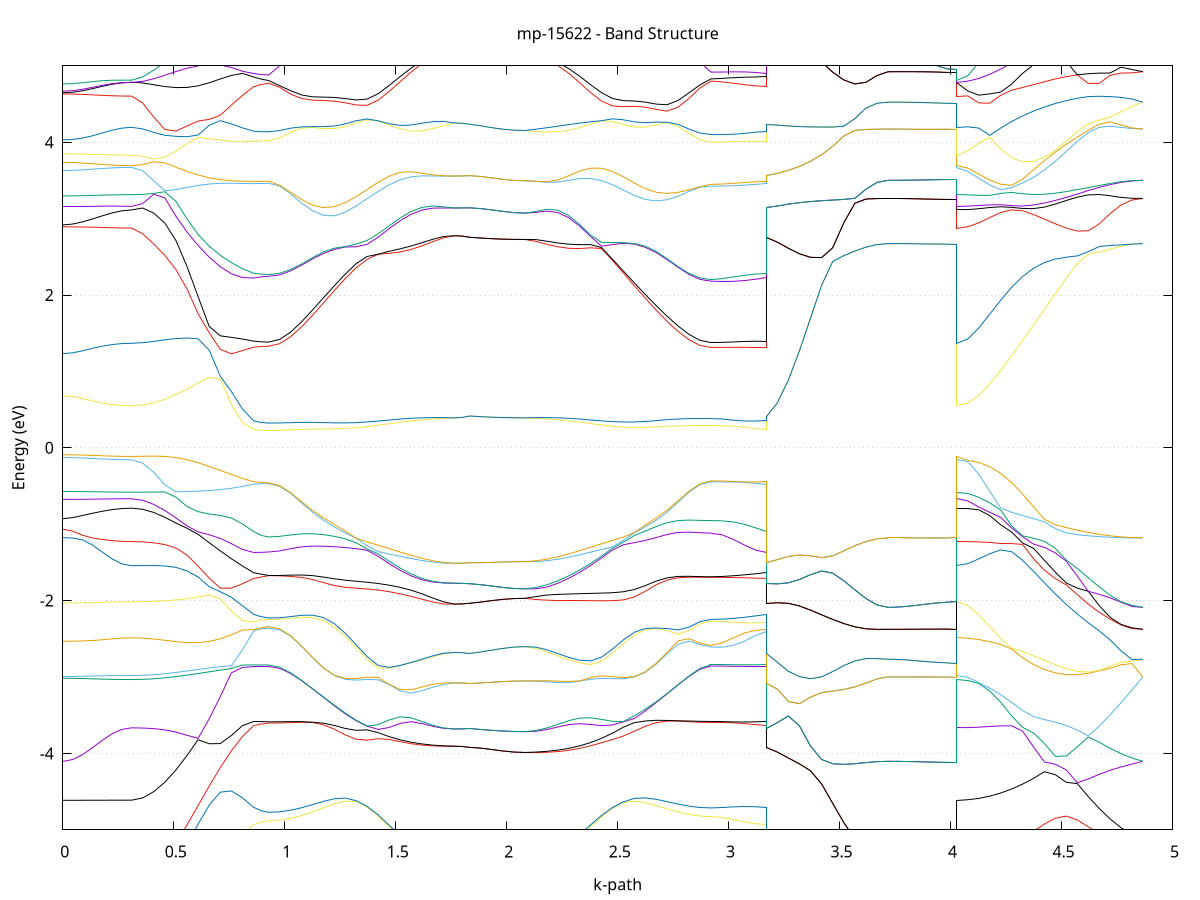 set title 'mp-15622 - Band Structure'
set xlabel 'k-path'
set ylabel 'Energy (eV)'
set grid y
set yrange [-5:5]
set terminal png size 800,600
set output 'mp-15622_bands_gnuplot.png'
plot '-' using 1:2 with lines notitle, '-' using 1:2 with lines notitle, '-' using 1:2 with lines notitle, '-' using 1:2 with lines notitle, '-' using 1:2 with lines notitle, '-' using 1:2 with lines notitle, '-' using 1:2 with lines notitle, '-' using 1:2 with lines notitle, '-' using 1:2 with lines notitle, '-' using 1:2 with lines notitle, '-' using 1:2 with lines notitle, '-' using 1:2 with lines notitle, '-' using 1:2 with lines notitle, '-' using 1:2 with lines notitle, '-' using 1:2 with lines notitle, '-' using 1:2 with lines notitle, '-' using 1:2 with lines notitle, '-' using 1:2 with lines notitle, '-' using 1:2 with lines notitle, '-' using 1:2 with lines notitle, '-' using 1:2 with lines notitle, '-' using 1:2 with lines notitle, '-' using 1:2 with lines notitle, '-' using 1:2 with lines notitle, '-' using 1:2 with lines notitle, '-' using 1:2 with lines notitle, '-' using 1:2 with lines notitle, '-' using 1:2 with lines notitle, '-' using 1:2 with lines notitle, '-' using 1:2 with lines notitle, '-' using 1:2 with lines notitle, '-' using 1:2 with lines notitle, '-' using 1:2 with lines notitle, '-' using 1:2 with lines notitle, '-' using 1:2 with lines notitle, '-' using 1:2 with lines notitle, '-' using 1:2 with lines notitle, '-' using 1:2 with lines notitle, '-' using 1:2 with lines notitle, '-' using 1:2 with lines notitle, '-' using 1:2 with lines notitle, '-' using 1:2 with lines notitle, '-' using 1:2 with lines notitle, '-' using 1:2 with lines notitle, '-' using 1:2 with lines notitle, '-' using 1:2 with lines notitle, '-' using 1:2 with lines notitle, '-' using 1:2 with lines notitle, '-' using 1:2 with lines notitle, '-' using 1:2 with lines notitle, '-' using 1:2 with lines notitle, '-' using 1:2 with lines notitle, '-' using 1:2 with lines notitle, '-' using 1:2 with lines notitle
0.000000 -31.039820
0.044265 -31.039820
0.088530 -31.039820
0.132795 -31.039720
0.177060 -31.039720
0.221325 -31.039720
0.265590 -31.039720
0.309855 -31.039720
0.309855 -31.039720
0.359841 -31.039720
0.409826 -31.039520
0.459811 -31.039220
0.509796 -31.038920
0.559782 -31.038420
0.609767 -31.037820
0.659752 -31.037120
0.709737 -31.036420
0.759723 -31.035520
0.809708 -31.034720
0.859693 -31.033820
0.859693 -31.033820
0.893667 -31.033520
0.927641 -31.033320
0.927641 -31.033320
0.976927 -31.033220
1.026213 -31.032720
1.075499 -31.031920
1.124786 -31.030920
1.174072 -31.029620
1.223358 -31.028220
1.272644 -31.026720
1.321931 -31.025320
1.371217 -31.025520
1.420503 -31.032420
1.469789 -31.040520
1.519075 -31.048120
1.568362 -31.054820
1.617648 -31.060220
1.666934 -31.064220
1.716220 -31.066720
1.765507 -31.067520
1.765507 -31.067520
1.799480 -31.067520
1.833454 -31.067520
1.833454 -31.067520
1.883226 -31.067520
1.932998 -31.067520
1.982770 -31.067520
2.032541 -31.067520
2.082313 -31.067520
2.082313 -31.067520
2.131600 -31.066720
2.180886 -31.064220
2.230172 -31.060220
2.279458 -31.054820
2.328744 -31.048120
2.378031 -31.040520
2.427317 -31.032420
2.476603 -31.025520
2.525889 -31.025320
2.575176 -31.026720
2.624462 -31.028220
2.673748 -31.029620
2.723034 -31.030920
2.772320 -31.031920
2.821607 -31.032720
2.870893 -31.033120
2.920179 -31.033320
2.920179 -31.033320
2.969951 -31.033420
3.019723 -31.033520
3.069495 -31.033620
3.119266 -31.033720
3.169038 -31.033820
3.169038 -31.067520
3.219023 -31.067520
3.269009 -31.067520
3.318994 -31.067620
3.368979 -31.067620
3.418965 -31.067620
3.468950 -31.067720
3.518935 -31.067720
3.568920 -31.067820
3.618906 -31.067820
3.668891 -31.067820
3.718876 -31.067820
3.718876 -31.067820
3.763141 -31.067820
3.807406 -31.067820
3.851671 -31.067820
3.895936 -31.067820
3.940201 -31.067820
3.984466 -31.067820
4.028731 -31.067820
4.028731 -31.039720
4.078018 -31.039620
4.127304 -31.039020
4.176590 -31.038120
4.225876 -31.036820
4.275162 -31.035320
4.324449 -31.033520
4.373735 -31.031620
4.423021 -31.029520
4.472307 -31.028020
4.521594 -31.035020
4.570880 -31.042620
4.620166 -31.049820
4.669452 -31.056120
4.718738 -31.061320
4.768025 -31.065020
4.817311 -31.067220
4.866597 -31.067820
e
0.000000 -31.026120
0.044265 -31.026120
0.088530 -31.026120
0.132795 -31.026120
0.177060 -31.026120
0.221325 -31.026120
0.265590 -31.026120
0.309855 -31.026120
0.309855 -31.026120
0.359841 -31.026220
0.409826 -31.026420
0.459811 -31.026720
0.509796 -31.027220
0.559782 -31.027820
0.609767 -31.028420
0.659752 -31.029220
0.709737 -31.030120
0.759723 -31.030920
0.809708 -31.031920
0.859693 -31.032820
0.859693 -31.032820
0.893667 -31.033020
0.927641 -31.033320
0.927641 -31.033320
0.976927 -31.033120
1.026213 -31.032620
1.075499 -31.031920
1.124786 -31.030820
1.174072 -31.029620
1.223358 -31.028120
1.272644 -31.026620
1.321931 -31.025220
1.371217 -31.025520
1.420503 -31.032420
1.469789 -31.040520
1.519075 -31.048120
1.568362 -31.054820
1.617648 -31.060220
1.666934 -31.064220
1.716220 -31.066720
1.765507 -31.067520
1.765507 -31.067520
1.799480 -31.067520
1.833454 -31.067520
1.833454 -31.067520
1.883226 -31.067520
1.932998 -31.067520
1.982770 -31.067520
2.032541 -31.067520
2.082313 -31.067520
2.082313 -31.067520
2.131600 -31.066720
2.180886 -31.064220
2.230172 -31.060220
2.279458 -31.054820
2.328744 -31.048120
2.378031 -31.040520
2.427317 -31.032420
2.476603 -31.025520
2.525889 -31.025220
2.575176 -31.026620
2.624462 -31.028120
2.673748 -31.029620
2.723034 -31.030820
2.772320 -31.031920
2.821607 -31.032620
2.870893 -31.033120
2.920179 -31.033320
2.920179 -31.033320
2.969951 -31.033220
3.019723 -31.033120
3.069495 -31.033020
3.119266 -31.032920
3.169038 -31.032820
3.169038 -31.067520
3.219023 -31.067520
3.269009 -31.067520
3.318994 -31.067620
3.368979 -31.067620
3.418965 -31.067620
3.468950 -31.067720
3.518935 -31.067720
3.568920 -31.067820
3.618906 -31.067820
3.668891 -31.067820
3.718876 -31.067820
3.718876 -31.067820
3.763141 -31.067820
3.807406 -31.067820
3.851671 -31.067820
3.895936 -31.067820
3.940201 -31.067820
3.984466 -31.067820
4.028731 -31.067820
4.028731 -31.026120
4.078018 -31.026020
4.127304 -31.025720
4.176590 -31.025120
4.225876 -31.024520
4.275162 -31.023720
4.324449 -31.023020
4.373735 -31.022620
4.423021 -31.023620
4.472307 -31.027420
4.521594 -31.030920
4.570880 -31.039520
4.620166 -31.047420
4.669452 -31.054320
4.718738 -31.059920
4.768025 -31.064120
4.817311 -31.066820
4.866597 -31.067820
e
0.000000 -30.969920
0.044265 -30.969920
0.088530 -30.969920
0.132795 -30.969920
0.177060 -30.969920
0.221325 -30.969920
0.265590 -30.969920
0.309855 -30.969920
0.309855 -30.969920
0.359841 -30.969820
0.409826 -30.969820
0.459811 -30.969720
0.509796 -30.969620
0.559782 -30.969520
0.609767 -30.969320
0.659752 -30.969120
0.709737 -30.968920
0.759723 -30.968720
0.809708 -30.968520
0.859693 -30.968320
0.859693 -30.968320
0.893667 -30.968220
0.927641 -30.968220
0.927641 -30.968220
0.976927 -30.969020
1.026213 -30.971620
1.075499 -30.975720
1.124786 -30.981220
1.174072 -30.988020
1.223358 -30.995820
1.272644 -31.004320
1.321931 -31.013020
1.371217 -31.020120
1.420503 -31.020520
1.469789 -31.019120
1.519075 -31.017820
1.568362 -31.016520
1.617648 -31.015520
1.666934 -31.014720
1.716220 -31.014220
1.765507 -31.014120
1.765507 -31.014120
1.799480 -31.014120
1.833454 -31.014120
1.833454 -31.014120
1.883226 -31.014120
1.932998 -31.014120
1.982770 -31.014120
2.032541 -31.014120
2.082313 -31.014120
2.082313 -31.014120
2.131600 -31.014220
2.180886 -31.014720
2.230172 -31.015520
2.279458 -31.016520
2.328744 -31.017820
2.378031 -31.019120
2.427317 -31.020520
2.476603 -31.020120
2.525889 -31.013020
2.575176 -31.004320
2.624462 -30.995820
2.673748 -30.988020
2.723034 -30.981220
2.772320 -30.975720
2.821607 -30.971620
2.870893 -30.969020
2.920179 -30.968220
2.920179 -30.968220
2.969951 -30.968220
3.019723 -30.968220
3.069495 -30.968220
3.119266 -30.968320
3.169038 -30.968320
3.169038 -31.014120
3.219023 -31.014120
3.269009 -31.014020
3.318994 -31.014020
3.368979 -31.014020
3.418965 -31.013920
3.468950 -31.013920
3.518935 -31.013820
3.568920 -31.013820
3.618906 -31.013820
3.668891 -31.013820
3.718876 -31.013720
3.718876 -31.013720
3.763141 -31.013720
3.807406 -31.013720
3.851671 -31.013720
3.895936 -31.013720
3.940201 -31.013720
3.984466 -31.013720
4.028731 -31.013720
4.028731 -30.969920
4.078018 -30.970720
4.127304 -30.973120
4.176590 -30.977120
4.225876 -30.982520
4.275162 -30.989020
4.324449 -30.996320
4.373735 -31.003820
4.423021 -31.012420
4.472307 -31.021620
4.521594 -31.025020
4.570880 -31.022920
4.620166 -31.020820
4.669452 -31.018920
4.718738 -31.017220
4.768025 -31.015820
4.817311 -31.014620
4.866597 -31.013720
e
0.000000 -30.966620
0.044265 -30.966620
0.088530 -30.966620
0.132795 -30.966620
0.177060 -30.966620
0.221325 -30.966620
0.265590 -30.966620
0.309855 -30.966620
0.309855 -30.966620
0.359841 -30.966620
0.409826 -30.966720
0.459811 -30.966720
0.509796 -30.966820
0.559782 -30.966920
0.609767 -30.967120
0.659752 -30.967320
0.709737 -30.967420
0.759723 -30.967620
0.809708 -30.967820
0.859693 -30.968120
0.859693 -30.968120
0.893667 -30.968120
0.927641 -30.968220
0.927641 -30.968220
0.976927 -30.969020
1.026213 -30.971620
1.075499 -30.975720
1.124786 -30.981220
1.174072 -30.988020
1.223358 -30.995820
1.272644 -31.004320
1.321931 -31.013020
1.371217 -31.020020
1.420503 -31.020420
1.469789 -31.019120
1.519075 -31.017720
1.568362 -31.016520
1.617648 -31.015520
1.666934 -31.014720
1.716220 -31.014220
1.765507 -31.014120
1.765507 -31.014120
1.799480 -31.014120
1.833454 -31.014120
1.833454 -31.014120
1.883226 -31.014120
1.932998 -31.014120
1.982770 -31.014120
2.032541 -31.014120
2.082313 -31.014120
2.082313 -31.014120
2.131600 -31.014220
2.180886 -31.014720
2.230172 -31.015520
2.279458 -31.016520
2.328744 -31.017720
2.378031 -31.019120
2.427317 -31.020420
2.476603 -31.020020
2.525889 -31.013020
2.575176 -31.004320
2.624462 -30.995820
2.673748 -30.988020
2.723034 -30.981220
2.772320 -30.975720
2.821607 -30.971620
2.870893 -30.969020
2.920179 -30.968220
2.920179 -30.968220
2.969951 -30.968220
3.019723 -30.968120
3.069495 -30.968120
3.119266 -30.968120
3.169038 -30.968120
3.169038 -31.014120
3.219023 -31.014120
3.269009 -31.014020
3.318994 -31.014020
3.368979 -31.014020
3.418965 -31.013920
3.468950 -31.013920
3.518935 -31.013820
3.568920 -31.013820
3.618906 -31.013820
3.668891 -31.013820
3.718876 -31.013720
3.718876 -31.013720
3.763141 -31.013720
3.807406 -31.013720
3.851671 -31.013720
3.895936 -31.013720
3.940201 -31.013720
3.984466 -31.013720
4.028731 -31.013720
4.028731 -30.966620
4.078018 -30.967520
4.127304 -30.970020
4.176590 -30.974220
4.225876 -30.979820
4.275162 -30.986720
4.324449 -30.994620
4.373735 -31.003320
4.423021 -31.010520
4.472307 -31.013920
4.521594 -31.014420
4.570880 -31.014120
4.620166 -31.013620
4.669452 -31.013220
4.718738 -31.012920
4.768025 -31.012920
4.817311 -31.013220
4.866597 -31.013720
e
0.000000 -30.910220
0.044265 -30.910220
0.088530 -30.910220
0.132795 -30.910220
0.177060 -30.910220
0.221325 -30.910220
0.265590 -30.910220
0.309855 -30.910220
0.309855 -30.910220
0.359841 -30.910220
0.409826 -30.910120
0.459811 -30.910020
0.509796 -30.909920
0.559782 -30.909820
0.609767 -30.909620
0.659752 -30.909320
0.709737 -30.908920
0.759723 -30.908520
0.809708 -30.908120
0.859693 -30.907520
0.859693 -30.907520
0.893667 -30.907420
0.927641 -30.907220
0.927641 -30.907220
0.976927 -30.907120
1.026213 -30.906920
1.075499 -30.906520
1.124786 -30.905920
1.174072 -30.905220
1.223358 -30.904420
1.272644 -30.903520
1.321931 -30.902620
1.371217 -30.901720
1.420503 -30.900820
1.469789 -30.899920
1.519075 -30.899120
1.568362 -30.898520
1.617648 -30.897920
1.666934 -30.897520
1.716220 -30.897220
1.765507 -30.897220
1.765507 -30.897220
1.799480 -30.897220
1.833454 -30.897220
1.833454 -30.897220
1.883226 -30.897220
1.932998 -30.897220
1.982770 -30.897220
2.032541 -30.897220
2.082313 -30.897220
2.082313 -30.897220
2.131600 -30.897220
2.180886 -30.897520
2.230172 -30.897920
2.279458 -30.898520
2.328744 -30.899120
2.378031 -30.899920
2.427317 -30.900820
2.476603 -30.901720
2.525889 -30.902620
2.575176 -30.903520
2.624462 -30.904420
2.673748 -30.905220
2.723034 -30.905920
2.772320 -30.906520
2.821607 -30.906920
2.870893 -30.907120
2.920179 -30.907220
2.920179 -30.907220
2.969951 -30.907320
3.019723 -30.907320
3.069495 -30.907420
3.119266 -30.907520
3.169038 -30.907520
3.169038 -30.897220
3.219023 -30.897120
3.269009 -30.897020
3.318994 -30.896820
3.368979 -30.896620
3.418965 -30.896420
3.468950 -30.896220
3.518935 -30.896020
3.568920 -30.895820
3.618906 -30.895720
3.668891 -30.895620
3.718876 -30.895620
3.718876 -30.895620
3.763141 -30.895620
3.807406 -30.895620
3.851671 -30.895620
3.895936 -30.895620
3.940201 -30.895620
3.984466 -30.895620
4.028731 -30.895620
4.028731 -30.910220
4.078018 -30.910120
4.127304 -30.909820
4.176590 -30.909320
4.225876 -30.908620
4.275162 -30.907720
4.324449 -30.906720
4.373735 -30.905620
4.423021 -30.904420
4.472307 -30.903220
4.521594 -30.901920
4.570880 -30.900720
4.620166 -30.899620
4.669452 -30.898520
4.718738 -30.897620
4.768025 -30.896720
4.817311 -30.896120
4.866597 -30.895620
e
0.000000 -30.901320
0.044265 -30.901320
0.088530 -30.901320
0.132795 -30.901320
0.177060 -30.901320
0.221325 -30.901320
0.265590 -30.901320
0.309855 -30.901320
0.309855 -30.901320
0.359841 -30.901420
0.409826 -30.901620
0.459811 -30.901920
0.509796 -30.902420
0.559782 -30.902920
0.609767 -30.903520
0.659752 -30.904220
0.709737 -30.904920
0.759723 -30.905520
0.809708 -30.906220
0.859693 -30.906920
0.859693 -30.906920
0.893667 -30.907020
0.927641 -30.907220
0.927641 -30.907220
0.976927 -30.907120
1.026213 -30.906820
1.075499 -30.906420
1.124786 -30.905820
1.174072 -30.905120
1.223358 -30.904320
1.272644 -30.903520
1.321931 -30.902620
1.371217 -30.901620
1.420503 -30.900720
1.469789 -30.899920
1.519075 -30.899120
1.568362 -30.898420
1.617648 -30.897920
1.666934 -30.897520
1.716220 -30.897220
1.765507 -30.897220
1.765507 -30.897220
1.799480 -30.897220
1.833454 -30.897220
1.833454 -30.897220
1.883226 -30.897220
1.932998 -30.897220
1.982770 -30.897220
2.032541 -30.897220
2.082313 -30.897220
2.082313 -30.897220
2.131600 -30.897220
2.180886 -30.897520
2.230172 -30.897920
2.279458 -30.898420
2.328744 -30.899120
2.378031 -30.899920
2.427317 -30.900720
2.476603 -30.901620
2.525889 -30.902620
2.575176 -30.903520
2.624462 -30.904320
2.673748 -30.905120
2.723034 -30.905820
2.772320 -30.906420
2.821607 -30.906820
2.870893 -30.907120
2.920179 -30.907220
2.920179 -30.907220
2.969951 -30.907120
3.019723 -30.907120
3.069495 -30.907020
3.119266 -30.906920
3.169038 -30.906920
3.169038 -30.897220
3.219023 -30.897120
3.269009 -30.897020
3.318994 -30.896820
3.368979 -30.896620
3.418965 -30.896420
3.468950 -30.896220
3.518935 -30.896020
3.568920 -30.895820
3.618906 -30.895720
3.668891 -30.895620
3.718876 -30.895620
3.718876 -30.895620
3.763141 -30.895620
3.807406 -30.895620
3.851671 -30.895620
3.895936 -30.895620
3.940201 -30.895620
3.984466 -30.895620
4.028731 -30.895620
4.028731 -30.901320
4.078018 -30.901320
4.127304 -30.901120
4.176590 -30.900820
4.225876 -30.900320
4.275162 -30.899820
4.324449 -30.899220
4.373735 -30.898520
4.423021 -30.897920
4.472307 -30.897220
4.521594 -30.896620
4.570880 -30.896120
4.620166 -30.895620
4.669452 -30.895320
4.718738 -30.895120
4.768025 -30.895120
4.817311 -30.895320
4.866597 -30.895620
e
0.000000 -14.821120
0.044265 -14.819520
0.088530 -14.814920
0.132795 -14.807620
0.177060 -14.798420
0.221325 -14.788820
0.265590 -14.780820
0.309855 -14.777620
0.309855 -14.777620
0.359841 -14.772220
0.409826 -14.756120
0.459811 -14.729920
0.509796 -14.694420
0.559782 -14.651120
0.609767 -14.602120
0.659752 -14.549820
0.709737 -14.497920
0.759723 -14.450720
0.809708 -14.414220
0.859693 -14.397820
0.859693 -14.397820
0.893667 -14.398520
0.927641 -14.398820
0.927641 -14.398820
0.976927 -14.395420
1.026213 -14.385320
1.075499 -14.369020
1.124786 -14.346920
1.174072 -14.320020
1.223358 -14.289020
1.272644 -14.255320
1.321931 -14.219920
1.371217 -14.184220
1.420503 -14.149220
1.469789 -14.116320
1.519075 -14.086420
1.568362 -14.060420
1.617648 -14.039020
1.666934 -14.022920
1.716220 -14.012520
1.765507 -14.007920
1.765507 -14.007920
1.799480 -14.008420
1.833454 -14.009820
1.833454 -14.009820
1.883226 -14.009120
1.932998 -14.008620
1.982770 -14.008220
2.032541 -14.007920
2.082313 -14.007920
2.082313 -14.007920
2.131600 -14.012420
2.180886 -14.022920
2.230172 -14.039020
2.279458 -14.060420
2.328744 -14.086420
2.378031 -14.116420
2.427317 -14.149520
2.476603 -14.184520
2.525889 -14.220420
2.575176 -14.255920
2.624462 -14.289720
2.673748 -14.320820
2.723034 -14.347820
2.772320 -14.370020
2.821607 -14.386420
2.870893 -14.396520
2.920179 -14.399920
2.920179 -14.399920
2.969951 -14.399320
3.019723 -14.398020
3.069495 -14.396320
3.119266 -14.395720
3.169038 -14.397820
3.169038 -14.009820
3.219023 -14.023720
3.269009 -14.049020
3.318994 -14.082820
3.368979 -14.121520
3.418965 -14.161720
3.468950 -14.200320
3.518935 -14.234920
3.568920 -14.263620
3.618906 -14.285020
3.668891 -14.298220
3.718876 -14.302720
3.718876 -14.302720
3.763141 -14.302720
3.807406 -14.302720
3.851671 -14.302720
3.895936 -14.302720
3.940201 -14.302720
3.984466 -14.302720
4.028731 -14.302720
4.028731 -14.777620
4.078018 -14.773320
4.127304 -14.760420
4.176590 -14.739320
4.225876 -14.710820
4.275162 -14.676020
4.324449 -14.636020
4.373735 -14.592420
4.423021 -14.546820
4.472307 -14.501120
4.521594 -14.457020
4.570880 -14.422720
4.620166 -14.391820
4.669452 -14.364120
4.718738 -14.340520
4.768025 -14.321820
4.817311 -14.309020
4.866597 -14.302720
e
0.000000 -14.634420
0.044265 -14.636320
0.088530 -14.642020
0.132795 -14.650920
0.177060 -14.661720
0.221325 -14.672920
0.265590 -14.681920
0.309855 -14.685420
0.309855 -14.685420
0.359841 -14.680720
0.409826 -14.666520
0.459811 -14.643520
0.509796 -14.612820
0.559782 -14.575820
0.609767 -14.534820
0.659752 -14.492520
0.709737 -14.452520
0.759723 -14.418520
0.809708 -14.393620
0.859693 -14.376120
0.859693 -14.376120
0.893667 -14.371620
0.927641 -14.370120
0.927641 -14.370120
0.976927 -14.366820
1.026213 -14.357020
1.075499 -14.341020
1.124786 -14.319520
1.174072 -14.293220
1.223358 -14.263220
1.272644 -14.230620
1.321931 -14.196720
1.371217 -14.162620
1.420503 -14.129620
1.469789 -14.098920
1.519075 -14.071420
1.568362 -14.048120
1.617648 -14.029720
1.666934 -14.016620
1.716220 -14.009320
1.765507 -14.007920
1.765507 -14.007920
1.799480 -14.008420
1.833454 -14.009820
1.833454 -14.009820
1.883226 -14.009120
1.932998 -14.008620
1.982770 -14.008220
2.032541 -14.007920
2.082313 -14.007920
2.082313 -14.007920
2.131600 -14.009320
2.180886 -14.016620
2.230172 -14.029720
2.279458 -14.048120
2.328744 -14.071420
2.378031 -14.098920
2.427317 -14.129720
2.476603 -14.162720
2.525889 -14.196920
2.575176 -14.230920
2.624462 -14.263520
2.673748 -14.293520
2.723034 -14.319820
2.772320 -14.341420
2.821607 -14.357420
2.870893 -14.367320
2.920179 -14.370620
2.920179 -14.370620
2.969951 -14.371220
3.019723 -14.373020
3.069495 -14.375320
3.119266 -14.376820
3.169038 -14.376120
3.169038 -14.009820
3.219023 -14.023720
3.269009 -14.049020
3.318994 -14.082820
3.368979 -14.121520
3.418965 -14.161720
3.468950 -14.200320
3.518935 -14.234920
3.568920 -14.263620
3.618906 -14.285020
3.668891 -14.298220
3.718876 -14.302720
3.718876 -14.302720
3.763141 -14.302720
3.807406 -14.302720
3.851671 -14.302720
3.895936 -14.302720
3.940201 -14.302720
3.984466 -14.302720
4.028731 -14.302720
4.028731 -14.685420
4.078018 -14.682520
4.127304 -14.673720
4.176590 -14.659320
4.225876 -14.639820
4.275162 -14.615720
4.324449 -14.587820
4.373735 -14.556920
4.423021 -14.523920
4.472307 -14.489820
4.521594 -14.455720
4.570880 -14.416220
4.620166 -14.380320
4.669452 -14.350320
4.718738 -14.327320
4.768025 -14.311620
4.817311 -14.303420
4.866597 -14.302720
e
0.000000 -13.009420
0.044265 -13.008920
0.088530 -13.007320
0.132795 -13.005120
0.177060 -13.002620
0.221325 -13.000320
0.265590 -12.998820
0.309855 -12.998220
0.309855 -12.998220
0.359841 -12.993820
0.409826 -12.980720
0.459811 -12.959520
0.509796 -12.931120
0.559782 -12.897020
0.609767 -12.859120
0.659752 -12.819820
0.709737 -12.781620
0.759723 -12.746420
0.809708 -12.713220
0.859693 -12.678120
0.859693 -12.678120
0.893667 -12.669120
0.927641 -12.660920
0.927641 -12.660920
0.976927 -12.657920
1.026213 -12.649020
1.075499 -12.634120
1.124786 -12.613520
1.174072 -12.587220
1.223358 -12.555620
1.272644 -12.519120
1.321931 -12.478120
1.371217 -12.433520
1.420503 -12.386420
1.469789 -12.337920
1.519075 -12.289920
1.568362 -12.244520
1.617648 -12.204220
1.666934 -12.172120
1.716220 -12.151020
1.765507 -12.143620
1.765507 -12.143620
1.799480 -12.143820
1.833454 -12.144320
1.833454 -12.144320
1.883226 -12.144020
1.932998 -12.143820
1.982770 -12.143720
2.032541 -12.143620
2.082313 -12.143620
2.082313 -12.143620
2.131600 -12.151020
2.180886 -12.171920
2.230172 -12.203720
2.279458 -12.243720
2.328744 -12.288820
2.378031 -12.336320
2.427317 -12.384120
2.476603 -12.430620
2.525889 -12.474420
2.575176 -12.514520
2.624462 -12.550220
2.673748 -12.581020
2.723034 -12.606620
2.772320 -12.626720
2.821607 -12.641120
2.870893 -12.649820
2.920179 -12.652720
2.920179 -12.652720
2.969951 -12.654720
3.019723 -12.659020
3.069495 -12.664720
3.119266 -12.671320
3.169038 -12.678120
3.169038 -12.144320
3.219023 -12.149120
3.269009 -12.158120
3.318994 -12.170520
3.368979 -12.185420
3.418965 -12.201520
3.468950 -12.217720
3.518935 -12.232820
3.568920 -12.245820
3.618906 -12.255820
3.668891 -12.262120
3.718876 -12.264220
3.718876 -12.264220
3.763141 -12.264220
3.807406 -12.264220
3.851671 -12.264220
3.895936 -12.264220
3.940201 -12.264220
3.984466 -12.264220
4.028731 -12.264220
4.028731 -12.998220
4.078018 -12.996020
4.127304 -12.989520
4.176590 -12.978420
4.225876 -12.962620
4.275162 -12.941820
4.324449 -12.915620
4.373735 -12.883720
4.423021 -12.845620
4.472307 -12.801120
4.521594 -12.749920
4.570880 -12.692320
4.620166 -12.628720
4.669452 -12.559920
4.718738 -12.487220
4.768025 -12.412420
4.817311 -12.337420
4.866597 -12.264220
e
0.000000 -11.907920
0.044265 -11.907920
0.088530 -11.907920
0.132795 -11.907920
0.177060 -11.907920
0.221325 -11.907920
0.265590 -11.908020
0.309855 -11.908020
0.309855 -11.908020
0.359841 -11.917620
0.409826 -11.946320
0.459811 -11.993720
0.509796 -12.058520
0.559782 -12.138220
0.609767 -12.228520
0.659752 -12.323920
0.709737 -12.417820
0.759723 -12.503820
0.809708 -12.576920
0.859693 -12.634720
0.859693 -12.634720
0.893667 -12.647220
0.927641 -12.656520
0.927641 -12.656520
0.976927 -12.653520
1.026213 -12.644620
1.075499 -12.629720
1.124786 -12.609120
1.174072 -12.582820
1.223358 -12.551320
1.272644 -12.514920
1.321931 -12.474120
1.371217 -12.429820
1.420503 -12.383020
1.469789 -12.335020
1.519075 -12.287520
1.568362 -12.242720
1.617648 -12.202920
1.666934 -12.171320
1.716220 -12.150720
1.765507 -12.143620
1.765507 -12.143620
1.799480 -12.143820
1.833454 -12.144320
1.833454 -12.144320
1.883226 -12.144020
1.932998 -12.143820
1.982770 -12.143720
2.032541 -12.143620
2.082313 -12.143620
2.082313 -12.143620
2.131600 -12.150820
2.180886 -12.171720
2.230172 -12.203720
2.279458 -12.243420
2.328744 -12.288120
2.378031 -12.335120
2.427317 -12.382520
2.476603 -12.428620
2.525889 -12.472020
2.575176 -12.511820
2.624462 -12.547320
2.673748 -12.578020
2.723034 -12.603420
2.772320 -12.623420
2.821607 -12.637820
2.870893 -12.646520
2.920179 -12.649420
2.920179 -12.649420
2.969951 -12.648320
3.019723 -12.646320
3.069495 -12.643620
3.119266 -12.639820
3.169038 -12.634720
3.169038 -12.144320
3.219023 -12.149120
3.269009 -12.158120
3.318994 -12.170520
3.368979 -12.185420
3.418965 -12.201520
3.468950 -12.217720
3.518935 -12.232820
3.568920 -12.245820
3.618906 -12.255820
3.668891 -12.262120
3.718876 -12.264220
3.718876 -12.264220
3.763141 -12.264220
3.807406 -12.264220
3.851671 -12.264220
3.895936 -12.264220
3.940201 -12.264220
3.984466 -12.264220
4.028731 -12.264220
4.028731 -11.908020
4.078018 -11.907420
4.127304 -11.905720
4.176590 -11.903320
4.225876 -11.900720
4.275162 -11.898520
4.324449 -11.897820
4.373735 -11.899520
4.423021 -11.904920
4.472307 -11.915120
4.521594 -11.931420
4.570880 -11.954820
4.620166 -11.986320
4.669452 -12.026220
4.718738 -12.074720
4.768025 -12.131220
4.817311 -12.194920
4.866597 -12.264220
e
0.000000 -11.151120
0.044265 -11.151120
0.088530 -11.151220
0.132795 -11.151220
0.177060 -11.151320
0.221325 -11.151420
0.265590 -11.151420
0.309855 -11.151420
0.309855 -11.151420
0.359841 -11.170320
0.409826 -11.223720
0.459811 -11.305120
0.509796 -11.406220
0.559782 -11.517620
0.609767 -11.629520
0.659752 -11.731920
0.709737 -11.815720
0.759723 -11.872920
0.809708 -11.899220
0.859693 -11.896920
0.859693 -11.896920
0.893667 -11.897120
0.927641 -11.897220
0.927641 -11.897220
0.976927 -11.895820
1.026213 -11.891520
1.075499 -11.884620
1.124786 -11.875320
1.174072 -11.864120
1.223358 -11.851520
1.272644 -11.838020
1.321931 -11.824520
1.371217 -11.811720
1.420503 -11.800320
1.469789 -11.791020
1.519075 -11.784520
1.568362 -11.780820
1.617648 -11.779620
1.666934 -11.780120
1.716220 -11.780720
1.765507 -11.780220
1.765507 -11.780220
1.799480 -11.779020
1.833454 -11.775620
1.833454 -11.775620
1.883226 -11.777320
1.932998 -11.778620
1.982770 -11.779520
2.032541 -11.780120
2.082313 -11.780320
2.082313 -11.780320
2.131600 -11.780920
2.180886 -11.780220
2.230172 -11.779720
2.279458 -11.780920
2.328744 -11.784820
2.378031 -11.791720
2.427317 -11.801620
2.476603 -11.813720
2.525889 -11.827420
2.575176 -11.842020
2.624462 -11.856420
2.673748 -11.870020
2.723034 -11.882120
2.772320 -11.892120
2.821607 -11.899520
2.870893 -11.904120
2.920179 -11.905720
2.920179 -11.905720
2.969951 -11.903720
3.019723 -11.898020
3.069495 -11.890420
3.119266 -11.891520
3.169038 -11.896920
3.169038 -11.775620
3.219023 -11.742920
3.269009 -11.681420
3.318994 -11.595720
3.368979 -11.492020
3.418965 -11.377020
3.468950 -11.258420
3.518935 -11.144220
3.568920 -11.042920
3.618906 -10.962820
3.668891 -10.911220
3.718876 -10.893420
3.718876 -10.893420
3.763141 -10.893420
3.807406 -10.893420
3.851671 -10.893420
3.895936 -10.893420
3.940201 -10.893420
3.984466 -10.893420
4.028731 -10.893420
4.028731 -11.151420
4.078018 -11.149420
4.127304 -11.143420
4.176590 -11.133520
4.225876 -11.120120
4.275162 -11.103520
4.324449 -11.084220
4.373735 -11.062920
4.423021 -11.040020
4.472307 -11.016520
4.521594 -10.993020
4.570880 -10.970420
4.620166 -10.949520
4.669452 -10.931020
4.718738 -10.915620
4.768025 -10.904020
4.817311 -10.896520
4.866597 -10.893420
e
0.000000 -11.134720
0.044265 -11.134720
0.088530 -11.134720
0.132795 -11.134620
0.177060 -11.134620
0.221325 -11.134520
0.265590 -11.134520
0.309855 -11.134420
0.309855 -11.134420
0.359841 -11.147520
0.409826 -11.186120
0.459811 -11.246420
0.509796 -11.321820
0.559782 -11.406220
0.609767 -11.494320
0.659752 -11.582120
0.709737 -11.666820
0.759723 -11.745420
0.809708 -11.814220
0.859693 -11.866220
0.859693 -11.866220
0.893667 -11.870020
0.927641 -11.871320
0.927641 -11.871320
0.976927 -11.869920
1.026213 -11.865920
1.075499 -11.859420
1.124786 -11.850720
1.174072 -11.840320
1.223358 -11.828620
1.272644 -11.816420
1.321931 -11.804220
1.371217 -11.792920
1.420503 -11.783320
1.469789 -11.776020
1.519075 -11.771520
1.568362 -11.770120
1.617648 -11.771420
1.666934 -11.774420
1.716220 -11.777920
1.765507 -11.780220
1.765507 -11.780220
1.799480 -11.779020
1.833454 -11.775620
1.833454 -11.775620
1.883226 -11.777320
1.932998 -11.778620
1.982770 -11.779520
2.032541 -11.780120
2.082313 -11.780320
2.082313 -11.780320
2.131600 -11.777820
2.180886 -11.774220
2.230172 -11.771020
2.279458 -11.769820
2.328744 -11.771620
2.378031 -11.776520
2.427317 -11.784620
2.476603 -11.795220
2.525889 -11.807520
2.575176 -11.820820
2.624462 -11.834220
2.673748 -11.847020
2.723034 -11.858420
2.772320 -11.867920
2.821607 -11.875020
2.870893 -11.879420
2.920179 -11.880920
2.920179 -11.880920
2.969951 -11.881520
3.019723 -11.883120
3.069495 -11.884820
3.119266 -11.877320
3.169038 -11.866220
3.169038 -11.775620
3.219023 -11.742920
3.269009 -11.681420
3.318994 -11.595720
3.368979 -11.492020
3.418965 -11.377020
3.468950 -11.258420
3.518935 -11.144220
3.568920 -11.042920
3.618906 -10.962820
3.668891 -10.911220
3.718876 -10.893420
3.718876 -10.893420
3.763141 -10.893420
3.807406 -10.893420
3.851671 -10.893420
3.895936 -10.893420
3.940201 -10.893420
3.984466 -10.893420
4.028731 -10.893420
4.028731 -11.134420
4.078018 -11.132520
4.127304 -11.126720
4.176590 -11.117220
4.225876 -11.104220
4.275162 -11.088320
4.324449 -11.069720
4.373735 -11.049220
4.423021 -11.027420
4.472307 -11.005020
4.521594 -10.982720
4.570880 -10.961420
4.620166 -10.941920
4.669452 -10.924820
4.718738 -10.910920
4.768025 -10.900820
4.817311 -10.894920
4.866597 -10.893420
e
0.000000 -5.974020
0.044265 -5.973120
0.088530 -5.970320
0.132795 -5.965820
0.177060 -5.960120
0.221325 -5.954020
0.265590 -5.949320
0.309855 -5.947420
0.309855 -5.947420
0.359841 -5.912920
0.409826 -5.811820
0.459811 -5.650820
0.509796 -5.440120
0.559782 -5.421220
0.609767 -5.391820
0.659752 -5.339920
0.709737 -5.265420
0.759723 -5.169820
0.809708 -5.056820
0.859693 -4.934320
0.859693 -4.934320
0.893667 -4.900020
0.927641 -4.881920
0.927641 -4.881920
0.976927 -4.874220
1.026213 -4.851320
1.075499 -4.814620
1.124786 -4.766820
1.174072 -4.712620
1.223358 -4.660520
1.272644 -4.625920
1.321931 -4.631520
1.371217 -4.703120
1.420503 -4.823020
1.469789 -4.957920
1.519075 -5.090920
1.568362 -5.210720
1.617648 -5.309720
1.666934 -5.383020
1.716220 -5.427320
1.765507 -5.440820
1.765507 -5.440820
1.799480 -5.439720
1.833454 -5.436420
1.833454 -5.436420
1.883226 -5.432520
1.932998 -5.426820
1.982770 -5.420820
2.032541 -5.416420
2.082313 -5.414820
2.082313 -5.414820
2.131600 -5.402420
2.180886 -5.360620
2.230172 -5.291220
2.279458 -5.197520
2.328744 -5.084320
2.378031 -4.959220
2.427317 -4.832620
2.476603 -4.718820
2.525889 -4.643920
2.575176 -4.625720
2.624462 -4.644220
2.673748 -4.682320
2.723034 -4.726220
2.772320 -4.766920
2.821607 -4.798920
2.870893 -4.819220
2.920179 -4.826120
2.920179 -4.826120
2.969951 -4.838420
3.019723 -4.865920
3.069495 -4.895820
3.119266 -4.920220
3.169038 -4.934320
3.169038 -5.436420
3.219023 -5.420620
3.269009 -5.390220
3.318994 -5.348820
3.368979 -5.300920
3.418965 -5.252320
3.468950 -5.208320
3.518935 -5.173220
3.568920 -5.148520
3.618906 -5.284820
3.668891 -5.387220
3.718876 -5.422020
3.718876 -5.422020
3.763141 -5.422220
3.807406 -5.422620
3.851671 -5.423220
3.895936 -5.423920
3.940201 -5.424520
3.984466 -5.424920
4.028731 -5.425020
4.028731 -5.947420
4.078018 -5.942120
4.127304 -5.926120
4.176590 -5.900120
4.225876 -5.864720
4.275162 -5.821020
4.324449 -5.770320
4.373735 -5.714420
4.423021 -5.663720
4.472307 -5.661620
4.521594 -5.653420
4.570880 -5.637820
4.620166 -5.614320
4.669452 -5.582920
4.718738 -5.544820
4.768025 -5.502520
4.817311 -5.459920
4.866597 -5.422020
e
0.000000 -5.627520
0.044265 -5.627920
0.088530 -5.629620
0.132795 -5.633120
0.177060 -5.638820
0.221325 -5.646120
0.265590 -5.652720
0.309855 -5.655420
0.309855 -5.655420
0.359841 -5.623020
0.409826 -5.529120
0.459811 -5.429120
0.509796 -5.429820
0.559782 -5.192420
0.609767 -4.926920
0.659752 -4.675920
0.709737 -4.507320
0.759723 -4.491920
0.809708 -4.581920
0.859693 -4.706120
0.859693 -4.706120
0.893667 -4.750020
0.927641 -4.771420
0.927641 -4.771420
0.976927 -4.764420
1.026213 -4.743920
1.075499 -4.711720
1.124786 -4.671220
1.174072 -4.628520
1.223358 -4.594120
1.272644 -4.584820
1.321931 -4.619120
1.371217 -4.694120
1.420503 -4.804320
1.469789 -4.937220
1.519075 -5.071720
1.568362 -5.194520
1.617648 -5.297120
1.666934 -5.374420
1.716220 -5.423020
1.765507 -5.440820
1.765507 -5.440820
1.799480 -5.439720
1.833454 -5.436420
1.833454 -5.436420
1.883226 -5.432520
1.932998 -5.426820
1.982770 -5.420820
2.032541 -5.416420
2.082313 -5.414820
2.082313 -5.414820
2.131600 -5.397120
2.180886 -5.350120
2.230172 -5.275820
2.279458 -5.177820
2.328744 -5.061520
2.378031 -4.935320
2.427317 -4.811820
2.476603 -4.708420
2.525889 -4.634120
2.575176 -4.589420
2.624462 -4.582620
2.673748 -4.601420
2.723034 -4.632020
2.772320 -4.664020
2.821607 -4.690720
2.870893 -4.708120
2.920179 -4.714120
2.920179 -4.714120
2.969951 -4.708720
3.019723 -4.699920
3.069495 -4.695920
3.119266 -4.698620
3.169038 -4.706120
3.169038 -5.436420
3.219023 -5.420620
3.269009 -5.390220
3.318994 -5.348820
3.368979 -5.300920
3.418965 -5.252320
3.468950 -5.208320
3.518935 -5.173220
3.568920 -5.148520
3.618906 -5.284820
3.668891 -5.387220
3.718876 -5.422020
3.718876 -5.422020
3.763141 -5.422220
3.807406 -5.422620
3.851671 -5.423220
3.895936 -5.423920
3.940201 -5.424520
3.984466 -5.424920
4.028731 -5.425020
4.028731 -5.655420
4.078018 -5.654220
4.127304 -5.651520
4.176590 -5.649420
4.225876 -5.649620
4.275162 -5.652420
4.324449 -5.657020
4.373735 -5.661520
4.423021 -5.655120
4.472307 -5.594920
4.521594 -5.536420
4.570880 -5.482820
4.620166 -5.437220
4.669452 -5.403220
4.718738 -5.383820
4.768025 -5.380920
4.817311 -5.394320
4.866597 -5.422020
e
0.000000 -5.151020
0.044265 -5.165620
0.088530 -5.203620
0.132795 -5.252320
0.177060 -5.299420
0.221325 -5.336520
0.265590 -5.359420
0.309855 -5.367120
0.309855 -5.367120
0.359841 -5.375320
0.409826 -5.393220
0.459811 -5.360320
0.509796 -5.168820
0.559782 -4.935720
0.609767 -4.683020
0.659752 -4.427920
0.709737 -4.185520
0.759723 -3.966120
0.809708 -3.778320
0.859693 -3.638120
0.859693 -3.638120
0.893667 -3.615220
0.927641 -3.603720
0.927641 -3.603720
0.976927 -3.601920
1.026213 -3.597420
1.075499 -3.592720
1.124786 -3.594620
1.174072 -3.625120
1.223358 -3.683120
1.272644 -3.757420
1.321931 -3.814720
1.371217 -3.826720
1.420503 -3.807720
1.469789 -3.816420
1.519075 -3.846320
1.568362 -3.872620
1.617648 -3.890920
1.666934 -3.901720
1.716220 -3.906420
1.765507 -3.905920
1.765507 -3.905920
1.799480 -3.909820
1.833454 -3.921120
1.833454 -3.921120
1.883226 -3.931220
1.932998 -3.949220
1.982770 -3.968420
2.032541 -3.982820
2.082313 -3.988020
2.082313 -3.988020
2.131600 -3.989220
2.180886 -3.985820
2.230172 -3.976420
2.279458 -3.959620
2.328744 -3.934320
2.378031 -3.900720
2.427317 -3.861220
2.476603 -3.819520
2.525889 -3.771620
2.575176 -3.709920
2.624462 -3.645120
2.673748 -3.598520
2.723034 -3.577420
2.772320 -3.576720
2.821607 -3.585620
2.870893 -3.592220
2.920179 -3.594520
2.920179 -3.594520
2.969951 -3.595320
3.019723 -3.598920
3.069495 -3.608820
3.119266 -3.622820
3.169038 -3.638120
3.169038 -3.921120
3.219023 -3.982420
3.269009 -4.059920
3.318994 -4.137120
3.368979 -4.227620
3.418965 -4.399920
3.468950 -4.654020
3.518935 -4.905620
3.568920 -5.120520
3.618906 -5.132320
3.668891 -5.124020
3.718876 -5.121420
3.718876 -5.121420
3.763141 -5.120720
3.807406 -5.118820
3.851671 -5.116020
3.895936 -5.112820
3.940201 -5.109920
3.984466 -5.108020
4.028731 -5.107320
4.028731 -5.367120
4.078018 -5.360920
4.127304 -5.341420
4.176590 -5.306920
4.225876 -5.255820
4.275162 -5.188420
4.324449 -5.107220
4.373735 -5.016720
4.423021 -4.924820
4.472307 -4.847720
4.521594 -4.820320
4.570880 -4.870920
4.620166 -4.960920
4.669452 -5.046720
4.718738 -5.110520
4.768025 -5.145820
4.817311 -5.149720
4.866597 -5.121420
e
0.000000 -4.614020
0.044265 -4.613920
0.088530 -4.613720
0.132795 -4.613320
0.177060 -4.613020
0.221325 -4.612720
0.265590 -4.612620
0.309855 -4.612520
0.309855 -4.612520
0.359841 -4.583320
0.409826 -4.501120
0.459811 -4.376320
0.509796 -4.216920
0.559782 -4.026420
0.609767 -3.821320
0.659752 -3.873920
0.709737 -3.871620
0.759723 -3.765520
0.809708 -3.636420
0.859693 -3.582920
0.859693 -3.582920
0.893667 -3.583220
0.927641 -3.587120
0.927641 -3.587120
0.976927 -3.586020
1.026213 -3.584020
1.075499 -3.584520
1.124786 -3.592520
1.174072 -3.604320
1.223358 -3.633920
1.272644 -3.673820
1.321931 -3.698020
1.371217 -3.692120
1.420503 -3.728420
1.469789 -3.780020
1.519075 -3.821720
1.568362 -3.853320
1.617648 -3.875920
1.666934 -3.891320
1.716220 -3.901020
1.765507 -3.905920
1.765507 -3.905920
1.799480 -3.909820
1.833454 -3.921120
1.833454 -3.921120
1.883226 -3.931220
1.932998 -3.949220
1.982770 -3.968420
2.032541 -3.982820
2.082313 -3.988020
2.082313 -3.988020
2.131600 -3.982720
2.180886 -3.972920
2.230172 -3.957320
2.279458 -3.934220
2.328744 -3.901820
2.378031 -3.858520
2.427317 -3.803220
2.476603 -3.735420
2.525889 -3.657120
2.575176 -3.597520
2.624462 -3.575820
2.673748 -3.566820
2.723034 -3.568720
2.772320 -3.573420
2.821607 -3.576420
2.870893 -3.580220
2.920179 -3.581720
2.920179 -3.581720
2.969951 -3.583920
3.019723 -3.588120
3.069495 -3.589020
3.119266 -3.586820
3.169038 -3.582920
3.169038 -3.921120
3.219023 -3.982420
3.269009 -4.059920
3.318994 -4.137120
3.368979 -4.227620
3.418965 -4.399920
3.468950 -4.654020
3.518935 -4.905620
3.568920 -5.120520
3.618906 -5.132320
3.668891 -5.124020
3.718876 -5.121420
3.718876 -5.121420
3.763141 -5.120720
3.807406 -5.118820
3.851671 -5.116020
3.895936 -5.112820
3.940201 -5.109920
3.984466 -5.108020
4.028731 -5.107320
4.028731 -4.612520
4.078018 -4.606620
4.127304 -4.589020
4.176590 -4.559620
4.225876 -4.518720
4.275162 -4.466120
4.324449 -4.402020
4.373735 -4.326620
4.423021 -4.240020
4.472307 -4.279420
4.521594 -4.379520
4.570880 -4.394720
4.620166 -4.564220
4.669452 -4.720220
4.718738 -4.857820
4.768025 -4.972820
4.817311 -5.061720
4.866597 -5.121420
e
0.000000 -4.104820
0.044265 -4.081020
0.088530 -4.016220
0.132795 -3.926620
0.177060 -3.830520
0.221325 -3.745320
0.265590 -3.686520
0.309855 -3.665520
0.309855 -3.665520
0.359841 -3.667920
0.409826 -3.675920
0.459811 -3.692220
0.509796 -3.720520
0.559782 -3.763820
0.609767 -3.803020
0.659752 -3.546720
0.709737 -3.256720
0.759723 -2.945320
0.809708 -2.874620
0.859693 -2.864120
0.859693 -2.864120
0.893667 -2.862620
0.927641 -2.862020
0.927641 -2.862020
0.976927 -2.887020
1.026213 -2.953820
1.075499 -3.046920
1.124786 -3.153420
1.174072 -3.265320
1.223358 -3.377120
1.272644 -3.481820
1.321931 -3.573420
1.371217 -3.643320
1.420503 -3.686120
1.469789 -3.661620
1.519075 -3.607720
1.568362 -3.585620
1.617648 -3.608320
1.666934 -3.645220
1.716220 -3.672420
1.765507 -3.680620
1.765507 -3.680620
1.799480 -3.679020
1.833454 -3.673920
1.833454 -3.673920
1.883226 -3.686920
1.932998 -3.698420
1.982770 -3.707420
2.032541 -3.713420
2.082313 -3.715520
2.082313 -3.715520
2.131600 -3.710320
2.180886 -3.687820
2.230172 -3.654720
2.279458 -3.623820
2.328744 -3.611020
2.378031 -3.621120
2.427317 -3.636620
2.476603 -3.628820
2.525889 -3.586520
2.575176 -3.543120
2.624462 -3.444820
2.673748 -3.334320
2.723034 -3.218820
2.772320 -3.102320
2.821607 -2.991220
2.870893 -2.898520
2.920179 -2.856920
2.920179 -2.856920
2.969951 -2.857520
3.019723 -2.859120
3.069495 -2.861120
3.119266 -2.862920
3.169038 -2.864120
3.169038 -3.673920
3.219023 -3.598120
3.269009 -3.510420
3.318994 -3.638120
3.368979 -3.904520
3.418965 -4.079320
3.468950 -4.135220
3.518935 -4.144320
3.568920 -4.135020
3.618906 -4.120220
3.668891 -4.108220
3.718876 -4.103820
3.718876 -4.103820
3.763141 -4.104520
3.807406 -4.106520
3.851671 -4.109420
3.895936 -4.112620
3.940201 -4.115520
3.984466 -4.117620
4.028731 -4.118320
4.028731 -3.665520
4.078018 -3.663220
4.127304 -3.656820
4.176590 -3.648020
4.225876 -3.640120
4.275162 -3.638820
4.324449 -3.708520
4.373735 -3.914820
4.423021 -4.112220
4.472307 -4.142420
4.521594 -4.217220
4.570880 -4.384520
4.620166 -4.334620
4.669452 -4.274520
4.718738 -4.221320
4.768025 -4.178020
4.817311 -4.141020
4.866597 -4.103820
e
0.000000 -3.015620
0.044265 -3.016920
0.088530 -3.020120
0.132795 -3.024120
0.177060 -3.027820
0.221325 -3.030820
0.265590 -3.032820
0.309855 -3.033420
0.309855 -3.033420
0.359841 -3.030920
0.409826 -3.023420
0.459811 -3.011320
0.509796 -2.995220
0.559782 -2.975920
0.609767 -2.954520
0.659752 -2.932220
0.709737 -2.910420
0.759723 -2.890620
0.809708 -2.844220
0.859693 -2.841920
0.859693 -2.841920
0.893667 -2.842720
0.927641 -2.843020
0.927641 -2.843020
0.976927 -2.871320
1.026213 -2.945020
1.075499 -3.043620
1.124786 -3.151820
1.174072 -3.261020
1.223358 -3.368620
1.272644 -3.472620
1.321931 -3.566420
1.371217 -3.642820
1.420503 -3.623520
1.469789 -3.563020
1.519075 -3.521620
1.568362 -3.533520
1.617648 -3.582220
1.666934 -3.632220
1.716220 -3.666920
1.765507 -3.680620
1.765507 -3.680620
1.799480 -3.679020
1.833454 -3.673920
1.833454 -3.673920
1.883226 -3.686920
1.932998 -3.698420
1.982770 -3.707420
2.032541 -3.713420
2.082313 -3.715520
2.082313 -3.715520
2.131600 -3.700920
2.180886 -3.667820
2.230172 -3.621220
2.279458 -3.572020
2.328744 -3.537920
2.378031 -3.534220
2.427317 -3.555420
2.476603 -3.579820
2.525889 -3.582820
2.575176 -3.508420
2.624462 -3.420720
2.673748 -3.324220
2.723034 -3.216820
2.772320 -3.101720
2.821607 -2.987120
2.870893 -2.887220
2.920179 -2.839520
2.920179 -2.839520
2.969951 -2.839520
3.019723 -2.839720
3.069495 -2.840120
3.119266 -2.840920
3.169038 -2.841920
3.169038 -3.673920
3.219023 -3.598120
3.269009 -3.510420
3.318994 -3.638120
3.368979 -3.904520
3.418965 -4.079320
3.468950 -4.135220
3.518935 -4.144320
3.568920 -4.135020
3.618906 -4.120220
3.668891 -4.108220
3.718876 -4.103820
3.718876 -4.103820
3.763141 -4.104520
3.807406 -4.106520
3.851671 -4.109420
3.895936 -4.112620
3.940201 -4.115520
3.984466 -4.117620
4.028731 -4.118320
4.028731 -3.033420
4.078018 -3.046420
4.127304 -3.084620
4.176590 -3.182920
4.225876 -3.330420
4.275162 -3.509120
4.324449 -3.658820
4.373735 -3.733420
4.423021 -3.871220
4.472307 -4.039120
4.521594 -4.033720
4.570880 -3.914620
4.620166 -3.785520
4.669452 -3.853420
4.718738 -3.933520
4.768025 -4.003320
4.817311 -4.059520
4.866597 -4.103820
e
0.000000 -2.993220
0.044265 -2.992220
0.088530 -2.989720
0.132795 -2.986920
0.177060 -2.984320
0.221325 -2.982420
0.265590 -2.981120
0.309855 -2.980720
0.309855 -2.980720
0.359841 -2.978020
0.409826 -2.969920
0.459811 -2.957120
0.509796 -2.940520
0.559782 -2.921320
0.609767 -2.901020
0.659752 -2.881520
0.709737 -2.864620
0.759723 -2.851820
0.809708 -2.641820
0.859693 -2.399720
0.859693 -2.399720
0.893667 -2.367920
0.927641 -2.361820
0.927641 -2.361820
0.976927 -2.382820
1.026213 -2.464320
1.075499 -2.595420
1.124786 -2.744720
1.174072 -2.881020
1.223358 -2.980420
1.272644 -3.030620
1.321931 -3.041020
1.371217 -3.031920
1.420503 -3.036520
1.469789 -3.098720
1.519075 -3.180520
1.568362 -3.210220
1.617648 -3.181420
1.666934 -3.134020
1.716220 -3.096320
1.765507 -3.077120
1.765507 -3.077120
1.799480 -3.079120
1.833454 -3.085220
1.833454 -3.085220
1.883226 -3.077720
1.932998 -3.068520
1.982770 -3.059920
2.032541 -3.053920
2.082313 -3.051820
2.082313 -3.051820
2.131600 -3.056020
2.180886 -3.062920
2.230172 -3.071720
2.279458 -3.073820
2.328744 -3.053120
2.378031 -3.029720
2.427317 -3.017120
2.476603 -3.022520
2.525889 -3.024220
2.575176 -2.999920
2.624462 -2.938020
2.673748 -2.831820
2.723034 -2.695520
2.772320 -2.568420
2.821607 -2.531520
2.870893 -2.575320
2.920179 -2.607320
2.920179 -2.607320
2.969951 -2.610020
3.019723 -2.586420
3.069495 -2.532920
3.119266 -2.458520
3.169038 -2.399720
3.169038 -3.085220
3.219023 -3.158220
3.269009 -3.319120
3.318994 -3.348920
3.368979 -3.262220
3.418965 -3.205620
3.468950 -3.183520
3.518935 -3.163520
3.568920 -3.129120
3.618906 -3.078820
3.668891 -3.025020
3.718876 -2.998620
3.718876 -2.998620
3.763141 -2.998720
3.807406 -2.999020
3.851671 -2.999420
3.895936 -2.999920
3.940201 -3.000420
3.984466 -3.000720
4.028731 -3.000820
4.028731 -2.980720
4.078018 -3.004120
4.127304 -3.072720
4.176590 -3.146720
4.225876 -3.230620
4.275162 -3.332320
4.324449 -3.438920
4.373735 -3.517420
4.423021 -3.557820
4.472307 -3.590820
4.521594 -3.634520
4.570880 -3.694920
4.620166 -3.770020
4.669452 -3.645120
4.718738 -3.495720
4.768025 -3.337320
4.817311 -3.170920
4.866597 -2.998620
e
0.000000 -2.532220
0.044265 -2.531220
0.088530 -2.528020
0.132795 -2.522120
0.177060 -2.512920
0.221325 -2.501620
0.265590 -2.491220
0.309855 -2.486920
0.309855 -2.486920
0.359841 -2.490920
0.409826 -2.502520
0.459811 -2.519320
0.509796 -2.537120
0.559782 -2.549720
0.609767 -2.550320
0.659752 -2.534120
0.709737 -2.499620
0.759723 -2.448720
0.809708 -2.385020
0.859693 -2.380520
0.859693 -2.380520
0.893667 -2.357420
0.927641 -2.340320
0.927641 -2.340320
0.976927 -2.368720
1.026213 -2.458520
1.075499 -2.592920
1.124786 -2.743320
1.174072 -2.881020
1.223358 -2.975720
1.272644 -3.017920
1.321931 -3.019920
1.371217 -3.002720
1.420503 -3.006120
1.469789 -3.094020
1.519075 -3.162620
1.568362 -3.167720
1.617648 -3.131920
1.666934 -3.096020
1.716220 -3.076920
1.765507 -3.077120
1.765507 -3.077120
1.799480 -3.079120
1.833454 -3.085220
1.833454 -3.085220
1.883226 -3.077720
1.932998 -3.068520
1.982770 -3.059920
2.032541 -3.053920
2.082313 -3.051820
2.082313 -3.051820
2.131600 -3.049420
2.180886 -3.049720
2.230172 -3.053520
2.279458 -3.057720
2.328744 -3.051220
2.378031 -3.008020
2.427317 -2.983820
2.476603 -2.996420
2.525889 -3.008420
2.575176 -2.995220
2.624462 -2.932920
2.673748 -2.820320
2.723034 -2.677220
2.772320 -2.527520
2.821607 -2.498320
2.870893 -2.556820
2.920179 -2.586720
2.920179 -2.586720
2.969951 -2.553320
3.019723 -2.491220
3.069495 -2.426020
3.119266 -2.390020
3.169038 -2.380520
3.169038 -3.085220
3.219023 -3.158220
3.269009 -3.319120
3.318994 -3.348920
3.368979 -3.262220
3.418965 -3.205620
3.468950 -3.183520
3.518935 -3.163520
3.568920 -3.129120
3.618906 -3.078820
3.668891 -3.025020
3.718876 -2.998620
3.718876 -2.998620
3.763141 -2.998720
3.807406 -2.999020
3.851671 -2.999420
3.895936 -2.999920
3.940201 -3.000420
3.984466 -3.000720
4.028731 -3.000820
4.028731 -2.486920
4.078018 -2.492520
4.127304 -2.509420
4.176590 -2.537220
4.225876 -2.574620
4.275162 -2.632720
4.324449 -2.747520
4.373735 -2.837020
4.423021 -2.902920
4.472307 -2.946820
4.521594 -2.969620
4.570880 -2.971120
4.620166 -2.951520
4.669452 -2.920320
4.718738 -2.885420
4.768025 -2.839720
4.817311 -2.824520
4.866597 -2.998620
e
0.000000 -2.031920
0.044265 -2.031020
0.088530 -2.028720
0.132795 -2.025420
0.177060 -2.021720
0.221325 -2.018420
0.265590 -2.016120
0.309855 -2.015320
0.309855 -2.015320
0.359841 -2.014020
0.409826 -2.009920
0.459811 -2.002520
0.509796 -1.991220
0.559782 -1.974920
0.609767 -1.952420
0.659752 -1.922620
0.709737 -1.979520
0.759723 -2.136220
0.809708 -2.260520
0.859693 -2.280620
0.859693 -2.280620
0.893667 -2.256020
0.927641 -2.244420
0.927641 -2.244420
0.976927 -2.245620
1.026213 -2.233020
1.075499 -2.217220
1.124786 -2.221220
1.174072 -2.261120
1.223358 -2.345420
1.272644 -2.469820
1.321931 -2.617820
1.371217 -2.768920
1.420503 -2.880720
1.469789 -2.883720
1.519075 -2.850020
1.568362 -2.812320
1.617648 -2.773720
1.666934 -2.734020
1.716220 -2.697820
1.765507 -2.678720
1.765507 -2.678720
1.799480 -2.682120
1.833454 -2.692120
1.833454 -2.692120
1.883226 -2.671820
1.932998 -2.648520
1.982770 -2.625720
2.032541 -2.608820
2.082313 -2.602420
2.082313 -2.602420
2.131600 -2.626020
2.180886 -2.670920
2.230172 -2.723620
2.279458 -2.773720
2.328744 -2.815320
2.378031 -2.836320
2.427317 -2.795220
2.476603 -2.687520
2.525889 -2.562120
2.575176 -2.452720
2.624462 -2.382820
2.673748 -2.364620
2.723034 -2.393220
2.772320 -2.439520
2.821607 -2.393920
2.870893 -2.302220
2.920179 -2.269120
2.920179 -2.269120
2.969951 -2.272620
3.019723 -2.281720
3.069495 -2.291920
3.119266 -2.290920
3.169038 -2.280620
3.169038 -2.692120
3.219023 -2.806020
3.269009 -2.925120
3.318994 -2.994820
3.368979 -3.022520
3.418965 -2.997920
3.468950 -2.928520
3.518935 -2.851420
3.568920 -2.790220
3.618906 -2.758620
3.668891 -2.759120
3.718876 -2.767620
3.718876 -2.767620
3.763141 -2.770320
3.807406 -2.777820
3.851671 -2.788320
3.895936 -2.799320
3.940201 -2.808920
3.984466 -2.815320
4.028731 -2.817520
4.028731 -2.015320
4.078018 -2.064620
4.127304 -2.185920
4.176590 -2.338620
4.225876 -2.493620
4.275162 -2.619120
4.324449 -2.668620
4.373735 -2.722420
4.423021 -2.780320
4.472307 -2.839520
4.521594 -2.891720
4.570880 -2.926120
4.620166 -2.935620
4.669452 -2.912720
4.718738 -2.860820
4.768025 -2.808020
4.817311 -2.795020
4.866597 -2.767620
e
0.000000 -1.175520
0.044265 -1.181020
0.088530 -1.204520
0.132795 -1.270920
0.177060 -1.363520
0.221325 -1.453220
0.265590 -1.518920
0.309855 -1.543320
0.309855 -1.543320
0.359841 -1.542320
0.409826 -1.541320
0.459811 -1.546020
0.509796 -1.565620
0.559782 -1.610920
0.609767 -1.690920
0.659752 -1.816520
0.709737 -1.884220
0.759723 -1.956620
0.809708 -2.067420
0.859693 -2.180720
0.859693 -2.180720
0.893667 -2.210120
0.927641 -2.228020
0.927641 -2.228020
0.976927 -2.224920
1.026213 -2.209520
1.075499 -2.192120
1.124786 -2.190220
1.174072 -2.221320
1.223358 -2.301120
1.272644 -2.427520
1.321931 -2.579720
1.371217 -2.732220
1.420503 -2.847720
1.469789 -2.874720
1.519075 -2.849420
1.568362 -2.811020
1.617648 -2.767520
1.666934 -2.723120
1.716220 -2.688520
1.765507 -2.678720
1.765507 -2.678720
1.799480 -2.682120
1.833454 -2.692120
1.833454 -2.692120
1.883226 -2.671820
1.932998 -2.648520
1.982770 -2.625720
2.032541 -2.608820
2.082313 -2.602420
2.082313 -2.602420
2.131600 -2.609220
2.180886 -2.643520
2.230172 -2.692720
2.279458 -2.742720
2.328744 -2.780920
2.378031 -2.789020
2.427317 -2.739520
2.476603 -2.635420
2.525889 -2.513620
2.575176 -2.414020
2.624462 -2.365420
2.673748 -2.358120
2.723034 -2.366520
2.772320 -2.383720
2.821607 -2.346520
2.870893 -2.275320
2.920179 -2.246020
2.920179 -2.246020
2.969951 -2.242720
3.019723 -2.233520
3.069495 -2.219120
3.119266 -2.200720
3.169038 -2.180720
3.169038 -2.692120
3.219023 -2.806020
3.269009 -2.925120
3.318994 -2.994820
3.368979 -3.022520
3.418965 -2.997920
3.468950 -2.928520
3.518935 -2.851420
3.568920 -2.790220
3.618906 -2.758620
3.668891 -2.759120
3.718876 -2.767620
3.718876 -2.767620
3.763141 -2.770320
3.807406 -2.777820
3.851671 -2.788320
3.895936 -2.799320
3.940201 -2.808920
3.984466 -2.815320
4.028731 -2.817520
4.028731 -1.543320
4.078018 -1.515520
4.127304 -1.453520
4.176590 -1.386120
4.225876 -1.336320
4.275162 -1.359620
4.324449 -1.471720
4.373735 -1.616720
4.423021 -1.767520
4.472307 -1.913620
4.521594 -2.050320
4.570880 -2.175220
4.620166 -2.288920
4.669452 -2.396620
4.718738 -2.513520
4.768025 -2.657520
4.817311 -2.771720
4.866597 -2.767620
e
0.000000 -1.065220
0.044265 -1.090620
0.088530 -1.143520
0.132795 -1.179420
0.177060 -1.199520
0.221325 -1.214420
0.265590 -1.224220
0.309855 -1.227620
0.309855 -1.227620
0.359841 -1.231520
0.409826 -1.243420
0.459811 -1.266420
0.509796 -1.311920
0.559782 -1.404520
0.609767 -1.550020
0.659752 -1.705320
0.709737 -1.837220
0.759723 -1.836420
0.809708 -1.778620
0.859693 -1.710720
0.859693 -1.710720
0.893667 -1.691320
0.927641 -1.673020
0.927641 -1.673020
0.976927 -1.675220
1.026213 -1.683120
1.075499 -1.696420
1.124786 -1.723220
1.174072 -1.763620
1.223358 -1.801920
1.272644 -1.825320
1.321931 -1.837720
1.371217 -1.847820
1.420503 -1.861920
1.469789 -1.882820
1.519075 -1.910820
1.568362 -1.944220
1.617648 -1.981120
1.666934 -2.018020
1.716220 -2.044620
1.765507 -2.045920
1.765507 -2.045920
1.799480 -2.042920
1.833454 -2.034920
1.833454 -2.034920
1.883226 -2.019120
1.932998 -2.000120
1.982770 -1.983620
2.032541 -1.973420
2.082313 -1.970220
2.082313 -1.970220
2.131600 -1.985320
2.180886 -1.993820
2.230172 -1.999420
2.279458 -2.002020
2.328744 -2.002020
2.378031 -2.001420
2.427317 -2.001920
2.476603 -2.001420
2.525889 -1.990720
2.575176 -1.952620
2.624462 -1.878020
2.673748 -1.792320
2.723034 -1.730220
2.772320 -1.701320
2.821607 -1.693920
2.870893 -1.694020
2.920179 -1.694520
2.920179 -1.694520
2.969951 -1.696220
3.019723 -1.698320
3.069495 -1.700720
3.119266 -1.704520
3.169038 -1.710720
3.169038 -2.034920
3.219023 -2.028020
3.269009 -2.035520
3.318994 -2.070520
3.368979 -2.124920
3.418965 -2.186220
3.468950 -2.246420
3.518935 -2.300420
3.568920 -2.343220
3.618906 -2.369120
3.668891 -2.376420
3.718876 -2.375620
3.718876 -2.375620
3.763141 -2.375420
3.807406 -2.375020
3.851671 -2.374420
3.895936 -2.373820
3.940201 -2.373320
3.984466 -2.372920
4.028731 -2.372820
4.028731 -1.227620
4.078018 -1.228320
4.127304 -1.231120
4.176590 -1.238120
4.225876 -1.252320
4.275162 -1.253420
4.324449 -1.264620
4.373735 -1.451920
4.423021 -1.601920
4.472307 -1.712720
4.521594 -1.795520
4.570880 -1.920120
4.620166 -2.044520
4.669452 -2.153020
4.718738 -2.242720
4.768025 -2.317920
4.817311 -2.365520
4.866597 -2.375620
e
0.000000 -0.927320
0.044265 -0.913520
0.088530 -0.886120
0.132795 -0.857420
0.177060 -0.831020
0.221325 -0.809420
0.265590 -0.795020
0.309855 -0.789920
0.309855 -0.789920
0.359841 -0.804420
0.409826 -0.846020
0.459811 -0.909120
0.509796 -0.984120
0.559782 -1.053020
0.609767 -1.132720
0.659752 -1.242520
0.709737 -1.349520
0.759723 -1.451720
0.809708 -1.547220
0.859693 -1.634820
0.859693 -1.634820
0.893667 -1.653520
0.927641 -1.671520
0.927641 -1.671520
0.976927 -1.670920
1.026213 -1.666520
1.075499 -1.664820
1.124786 -1.672620
1.174072 -1.691420
1.223358 -1.714020
1.272644 -1.732620
1.321931 -1.746620
1.371217 -1.759720
1.420503 -1.775920
1.469789 -1.797620
1.519075 -1.826020
1.568362 -1.862920
1.617648 -1.910520
1.666934 -1.965720
1.716220 -2.016320
1.765507 -2.045920
1.765507 -2.045920
1.799480 -2.042920
1.833454 -2.034920
1.833454 -2.034920
1.883226 -2.019120
1.932998 -2.000120
1.982770 -1.983620
2.032541 -1.973420
2.082313 -1.970220
2.082313 -1.970220
2.131600 -1.947020
2.180886 -1.927020
2.230172 -1.918320
2.279458 -1.914020
2.328744 -1.909620
2.378031 -1.905320
2.427317 -1.901820
2.476603 -1.896920
2.525889 -1.884420
2.575176 -1.854920
2.624462 -1.803720
2.673748 -1.744820
2.723034 -1.701820
2.772320 -1.683220
2.821607 -1.681720
2.870893 -1.685920
2.920179 -1.688120
2.920179 -1.688120
2.969951 -1.684020
3.019723 -1.675120
3.069495 -1.663220
3.119266 -1.649320
3.169038 -1.634820
3.169038 -2.034920
3.219023 -2.028020
3.269009 -2.035520
3.318994 -2.070520
3.368979 -2.124920
3.418965 -2.186220
3.468950 -2.246420
3.518935 -2.300420
3.568920 -2.343220
3.618906 -2.369120
3.668891 -2.376420
3.718876 -2.375620
3.718876 -2.375620
3.763141 -2.375420
3.807406 -2.375020
3.851671 -2.374420
3.895936 -2.373820
3.940201 -2.373320
3.984466 -2.372920
4.028731 -2.372820
4.028731 -0.789920
4.078018 -0.795120
4.127304 -0.811520
4.176590 -0.887120
4.225876 -1.007820
4.275162 -1.102220
4.324449 -1.245420
4.373735 -1.315920
4.423021 -1.473120
4.472307 -1.628120
4.521594 -1.769920
4.570880 -1.835920
4.620166 -1.877420
4.669452 -2.064320
4.718738 -2.218320
4.768025 -2.311120
4.817311 -2.356220
4.866597 -2.375620
e
0.000000 -0.674920
0.044265 -0.674520
0.088530 -0.673520
0.132795 -0.671920
0.177060 -0.670120
0.221325 -0.668420
0.265590 -0.667120
0.309855 -0.666720
0.309855 -0.666720
0.359841 -0.686320
0.409826 -0.740820
0.459811 -0.820920
0.509796 -0.917420
0.559782 -1.023120
0.609767 -1.100220
0.659752 -1.138020
0.709737 -1.186220
0.759723 -1.254320
0.809708 -1.330920
0.859693 -1.369620
0.859693 -1.369620
0.893667 -1.368020
0.927641 -1.363720
0.927641 -1.363720
0.976927 -1.349820
1.026213 -1.320420
1.075499 -1.296120
1.124786 -1.286220
1.174072 -1.287920
1.223358 -1.294720
1.272644 -1.304920
1.321931 -1.320020
1.371217 -1.341520
1.420503 -1.420020
1.469789 -1.514620
1.519075 -1.601920
1.568362 -1.674920
1.617648 -1.726720
1.666934 -1.756220
1.716220 -1.769520
1.765507 -1.772720
1.765507 -1.772720
1.799480 -1.774420
1.833454 -1.779020
1.833454 -1.779020
1.883226 -1.791420
1.932998 -1.809420
1.982770 -1.827820
2.032541 -1.841120
2.082313 -1.845720
2.082313 -1.845720
2.131600 -1.845820
2.180886 -1.822820
2.230172 -1.773720
2.279458 -1.707420
2.328744 -1.629320
2.378031 -1.540320
2.427317 -1.441920
2.476603 -1.337720
2.525889 -1.268820
2.575176 -1.241720
2.624462 -1.212120
2.673748 -1.174820
2.723034 -1.134320
2.772320 -1.107920
2.821607 -1.103420
2.870893 -1.111420
2.920179 -1.116620
2.920179 -1.116620
2.969951 -1.139020
3.019723 -1.196820
3.069495 -1.270320
3.119266 -1.336320
3.169038 -1.369620
3.169038 -1.779020
3.219023 -1.780920
3.269009 -1.767220
3.318994 -1.723520
3.368979 -1.661220
3.418965 -1.612120
3.468950 -1.641020
3.518935 -1.739320
3.568920 -1.858920
3.618906 -1.972520
3.668891 -2.056620
3.718876 -2.088620
3.718876 -2.088620
3.763141 -2.084820
3.807406 -2.074420
3.851671 -2.059820
3.895936 -2.044020
3.940201 -2.030120
3.984466 -2.020720
4.028731 -2.017420
4.028731 -0.666720
4.078018 -0.695720
4.127304 -0.775120
4.176590 -0.844120
4.225876 -0.910620
4.275162 -1.048720
4.324449 -1.162820
4.373735 -1.259820
4.423021 -1.303320
4.472307 -1.375520
4.521594 -1.484220
4.570880 -1.678220
4.620166 -1.877420
4.669452 -1.917920
4.718738 -1.963720
4.768025 -2.020520
4.817311 -2.076720
4.866597 -2.088620
e
0.000000 -0.571520
0.044265 -0.571920
0.088530 -0.573120
0.132795 -0.574920
0.177060 -0.576920
0.221325 -0.578820
0.265590 -0.580120
0.309855 -0.580620
0.309855 -0.580620
0.359841 -0.580320
0.409826 -0.579420
0.459811 -0.577920
0.509796 -0.645920
0.559782 -0.767620
0.609767 -0.835720
0.659752 -0.866320
0.709737 -0.884420
0.759723 -0.919520
0.809708 -0.996820
0.859693 -1.095920
0.859693 -1.095920
0.893667 -1.146220
0.927641 -1.166920
0.927641 -1.166920
0.976927 -1.158920
1.026213 -1.141120
1.075499 -1.126320
1.124786 -1.123920
1.174072 -1.136020
1.223358 -1.158920
1.272644 -1.190720
1.321931 -1.242620
1.371217 -1.325220
1.420503 -1.389520
1.469789 -1.483020
1.519075 -1.571720
1.568362 -1.648320
1.617648 -1.707920
1.666934 -1.746920
1.716220 -1.766720
1.765507 -1.772720
1.765507 -1.772720
1.799480 -1.774420
1.833454 -1.779020
1.833454 -1.779020
1.883226 -1.791420
1.932998 -1.809420
1.982770 -1.827820
2.032541 -1.841120
2.082313 -1.845720
2.082313 -1.845720
2.131600 -1.828820
2.180886 -1.793820
2.230172 -1.741420
2.279458 -1.676020
2.328744 -1.600220
2.378031 -1.514120
2.427317 -1.418120
2.476603 -1.315120
2.525889 -1.234620
2.575176 -1.148220
2.624462 -1.089820
2.673748 -1.030320
2.723034 -0.979120
2.772320 -0.952220
2.821607 -0.945920
2.870893 -0.949620
2.920179 -0.952520
2.920179 -0.952520
2.969951 -0.955420
3.019723 -0.969320
3.069495 -0.999820
3.119266 -1.045020
3.169038 -1.095920
3.169038 -1.779020
3.219023 -1.780920
3.269009 -1.767220
3.318994 -1.723520
3.368979 -1.661220
3.418965 -1.612120
3.468950 -1.641020
3.518935 -1.739320
3.568920 -1.858920
3.618906 -1.972520
3.668891 -2.056620
3.718876 -2.088620
3.718876 -2.088620
3.763141 -2.084820
3.807406 -2.074420
3.851671 -2.059820
3.895936 -2.044020
3.940201 -2.030120
3.984466 -2.020720
4.028731 -2.017420
4.028731 -0.580620
4.078018 -0.597920
4.127304 -0.647420
4.176590 -0.720420
4.225876 -0.814620
4.275162 -1.021120
4.324449 -1.151920
4.373735 -1.183220
4.423021 -1.224920
4.472307 -1.317720
4.521594 -1.468620
4.570880 -1.581020
4.620166 -1.700320
4.669452 -1.819720
4.718738 -1.930220
4.768025 -2.014520
4.817311 -2.061620
4.866597 -2.088620
e
0.000000 -0.127520
0.044265 -0.128920
0.088530 -0.132820
0.132795 -0.138620
0.177060 -0.145020
0.221325 -0.151020
0.265590 -0.155320
0.309855 -0.156920
0.309855 -0.156920
0.359841 -0.201320
0.409826 -0.321220
0.459811 -0.483720
0.509796 -0.575620
0.559782 -0.572120
0.609767 -0.566820
0.659752 -0.558620
0.709737 -0.546520
0.759723 -0.529220
0.809708 -0.505520
0.859693 -0.474920
0.859693 -0.474920
0.893667 -0.470620
0.927641 -0.467620
0.927641 -0.467620
0.976927 -0.502820
1.026213 -0.595920
1.075499 -0.718220
1.124786 -0.840720
1.174072 -0.946120
1.223358 -1.034420
1.272644 -1.114520
1.321931 -1.183120
1.371217 -1.280420
1.420503 -1.358020
1.469789 -1.390120
1.519075 -1.419920
1.568362 -1.448520
1.617648 -1.474520
1.666934 -1.495620
1.716220 -1.508920
1.765507 -1.511420
1.765507 -1.511420
1.799480 -1.509520
1.833454 -1.503720
1.833454 -1.503720
1.883226 -1.503120
1.932998 -1.499720
1.982770 -1.495120
2.032541 -1.491120
2.082313 -1.489520
2.082313 -1.489520
2.131600 -1.488820
2.180886 -1.477920
2.230172 -1.458620
2.279458 -1.432520
2.328744 -1.401120
2.378031 -1.366320
2.427317 -1.331120
2.476603 -1.297920
2.525889 -1.209320
2.575176 -1.113820
2.624462 -1.032720
2.673748 -0.947020
2.723034 -0.842220
2.772320 -0.711820
2.821607 -0.580520
2.870893 -0.481920
2.920179 -0.444920
2.920179 -0.444920
2.969951 -0.445720
3.019723 -0.447820
3.069495 -0.452520
3.119266 -0.463120
3.169038 -0.474920
3.169038 -1.503720
3.219023 -1.464220
3.269009 -1.422020
3.318994 -1.402920
3.368979 -1.413920
3.418965 -1.437620
3.468950 -1.414220
3.518935 -1.349020
3.568920 -1.281720
3.618906 -1.226820
3.668891 -1.191120
3.718876 -1.178820
3.718876 -1.178820
3.763141 -1.178820
3.807406 -1.179020
3.851671 -1.179320
3.895936 -1.179620
3.940201 -1.179820
3.984466 -1.180020
4.028731 -1.180120
4.028731 -0.156920
4.078018 -0.178320
4.127304 -0.347120
4.176590 -0.569120
4.225876 -0.787220
4.275162 -0.843520
4.324449 -0.886520
4.373735 -0.927520
4.423021 -0.967920
4.472307 -1.058120
4.521594 -1.113320
4.570880 -1.137520
4.620166 -1.151820
4.669452 -1.162320
4.718738 -1.170320
4.768025 -1.176120
4.817311 -1.179120
4.866597 -1.178820
e
0.000000 -0.090320
0.044265 -0.091420
0.088530 -0.094520
0.132795 -0.098920
0.177060 -0.103920
0.221325 -0.108420
0.265590 -0.111520
0.309855 -0.112620
0.309855 -0.112620
0.359841 -0.110720
0.409826 -0.108320
0.459811 -0.112220
0.509796 -0.127420
0.559782 -0.155620
0.609767 -0.195220
0.659752 -0.243220
0.709737 -0.295720
0.759723 -0.348920
0.809708 -0.399420
0.859693 -0.444520
0.859693 -0.444520
0.893667 -0.453720
0.927641 -0.458520
0.927641 -0.458520
0.976927 -0.493820
1.026213 -0.585920
1.075499 -0.703720
1.124786 -0.818320
1.174072 -0.916620
1.223358 -1.003620
1.272644 -1.090320
1.321931 -1.182920
1.371217 -1.231420
1.420503 -1.274720
1.469789 -1.318720
1.519075 -1.363120
1.568362 -1.406120
1.617648 -1.445420
1.666934 -1.478120
1.716220 -1.501020
1.765507 -1.511420
1.765507 -1.511420
1.799480 -1.509520
1.833454 -1.503720
1.833454 -1.503720
1.883226 -1.503120
1.932998 -1.499720
1.982770 -1.495120
2.032541 -1.491120
2.082313 -1.489520
2.082313 -1.489520
2.131600 -1.479020
2.180886 -1.457420
2.230172 -1.426620
2.279458 -1.388820
2.328744 -1.346320
2.378031 -1.301320
2.427317 -1.256120
2.476603 -1.212420
2.525889 -1.169120
2.575176 -1.107120
2.624462 -1.011220
2.673748 -0.918020
2.723034 -0.815120
2.772320 -0.693520
2.821607 -0.567520
2.870893 -0.469820
2.920179 -0.432620
2.920179 -0.432620
2.969951 -0.434720
3.019723 -0.440620
3.069495 -0.447020
3.119266 -0.447620
3.169038 -0.444520
3.169038 -1.503720
3.219023 -1.464220
3.269009 -1.422020
3.318994 -1.402920
3.368979 -1.413920
3.418965 -1.437620
3.468950 -1.414220
3.518935 -1.349020
3.568920 -1.281720
3.618906 -1.226820
3.668891 -1.191120
3.718876 -1.178820
3.718876 -1.178820
3.763141 -1.178820
3.807406 -1.179020
3.851671 -1.179320
3.895936 -1.179620
3.940201 -1.179820
3.984466 -1.180020
4.028731 -1.180120
4.028731 -0.112620
4.078018 -0.164320
4.127304 -0.191420
4.176590 -0.247020
4.225876 -0.335720
4.275162 -0.456820
4.324449 -0.605020
4.373735 -0.771020
4.423021 -0.936120
4.472307 -1.007120
4.521594 -1.044020
4.570880 -1.077720
4.620166 -1.107220
4.669452 -1.131820
4.718738 -1.151320
4.768025 -1.165420
4.817311 -1.174420
4.866597 -1.178820
e
0.000000 0.681680
0.044265 0.671280
0.088530 0.645580
0.132795 0.614880
0.177060 0.587380
0.221325 0.566880
0.265590 0.554480
0.309855 0.550480
0.309855 0.550480
0.359841 0.560380
0.409826 0.589280
0.459811 0.635480
0.509796 0.696480
0.559782 0.769080
0.609767 0.847880
0.659752 0.919880
0.709737 0.901080
0.759723 0.568080
0.809708 0.333280
0.859693 0.239580
0.859693 0.239580
0.893667 0.229880
0.927641 0.226780
0.927641 0.226780
0.976927 0.228980
1.026213 0.234180
1.075499 0.239780
1.124786 0.244080
1.174072 0.246680
1.223358 0.249280
1.272644 0.254080
1.321931 0.263180
1.371217 0.277280
1.420503 0.295080
1.469789 0.314780
1.519075 0.334180
1.568362 0.351680
1.617648 0.366180
1.666934 0.377580
1.716220 0.386080
1.765507 0.391880
1.765507 0.391880
1.799480 0.398080
1.833454 0.416580
1.833454 0.416580
1.883226 0.407780
1.932998 0.401080
1.982770 0.396280
2.032541 0.393380
2.082313 0.392480
2.082313 0.392480
2.131600 0.386880
2.180886 0.378680
2.230172 0.367480
2.279458 0.353380
2.328744 0.336380
2.378031 0.317780
2.427317 0.299180
2.476603 0.282980
2.525889 0.271380
2.575176 0.266180
2.624462 0.267480
2.673748 0.273480
2.723034 0.280980
2.772320 0.286980
2.821607 0.289980
2.870893 0.290580
2.920179 0.290480
2.920179 0.290480
2.969951 0.289480
3.019723 0.284380
3.069495 0.270580
3.119266 0.251980
3.169038 0.239580
3.169038 0.416580
3.219023 0.586480
3.269009 0.885780
3.318994 1.269480
3.368979 1.696880
3.418965 2.128380
3.468950 2.438380
3.518935 2.516480
3.568920 2.575880
3.618906 2.627280
3.668891 2.661680
3.718876 2.673580
3.718876 2.673580
3.763141 2.673280
3.807406 2.672280
3.851671 2.670780
3.895936 2.668980
3.940201 2.667380
3.984466 2.666180
4.028731 2.665780
4.028731 0.550480
4.078018 0.586480
4.127304 0.687180
4.176590 0.835180
4.225876 1.012380
4.275162 1.205180
4.324449 1.405380
4.373735 1.608680
4.423021 1.813180
4.472307 2.017780
4.521594 2.220180
4.570880 2.412280
4.620166 2.532680
4.669452 2.561780
4.718738 2.599780
4.768025 2.638680
4.817311 2.665880
4.866597 2.673580
e
0.000000 1.233180
0.044265 1.243780
0.088530 1.270180
0.132795 1.301780
0.177060 1.330280
0.221325 1.351580
0.265590 1.364380
0.309855 1.368580
0.309855 1.368580
0.359841 1.375880
0.409826 1.393580
0.459811 1.413880
0.509796 1.430180
0.559782 1.437980
0.609767 1.427180
0.659752 1.277480
0.709737 0.936180
0.759723 0.737580
0.809708 0.506580
0.859693 0.354080
0.859693 0.354080
0.893667 0.331680
0.927641 0.323980
0.927641 0.323980
0.976927 0.325880
1.026213 0.329780
1.075499 0.332780
1.124786 0.332880
1.174072 0.330380
1.223358 0.327180
1.272644 0.326180
1.321931 0.329780
1.371217 0.338180
1.420503 0.350180
1.469789 0.363680
1.519075 0.376380
1.568362 0.386380
1.617648 0.392980
1.666934 0.395780
1.716220 0.395280
1.765507 0.391880
1.765507 0.391880
1.799480 0.398080
1.833454 0.416580
1.833454 0.416580
1.883226 0.407780
1.932998 0.401080
1.982770 0.396280
2.032541 0.393380
2.082313 0.392480
2.082313 0.392480
2.131600 0.395480
2.180886 0.395680
2.230172 0.392680
2.279458 0.386280
2.328744 0.376680
2.378031 0.364980
2.427317 0.352980
2.476603 0.342880
2.525889 0.337380
2.575176 0.338080
2.624462 0.345180
2.673748 0.356480
2.723034 0.368580
2.772320 0.377780
2.821607 0.382380
2.870893 0.383480
2.920179 0.383380
2.920179 0.383380
2.969951 0.376780
3.019723 0.362180
3.069495 0.351580
3.119266 0.350280
3.169038 0.354080
3.169038 0.416580
3.219023 0.586480
3.269009 0.885780
3.318994 1.269480
3.368979 1.696880
3.418965 2.128380
3.468950 2.438380
3.518935 2.516480
3.568920 2.575880
3.618906 2.627280
3.668891 2.661680
3.718876 2.673580
3.718876 2.673580
3.763141 2.673280
3.807406 2.672280
3.851671 2.670780
3.895936 2.668980
3.940201 2.667380
3.984466 2.666180
4.028731 2.665780
4.028731 1.368580
4.078018 1.425780
4.127304 1.569180
4.176590 1.749780
4.225876 1.933480
4.275162 2.101280
4.324449 2.242580
4.373735 2.351480
4.423021 2.425880
4.472307 2.470380
4.521594 2.495180
4.570880 2.512480
4.620166 2.566880
4.669452 2.634980
4.718738 2.649080
4.768025 2.656780
4.817311 2.666880
4.866597 2.673580
e
0.000000 2.894180
0.044265 2.892380
0.088530 2.890280
0.132795 2.888180
0.177060 2.885080
0.221325 2.881280
0.265590 2.878180
0.309855 2.876980
0.309855 2.876880
0.359841 2.801580
0.409826 2.669880
0.459811 2.518780
0.509796 2.331980
0.559782 2.079780
0.609767 1.755080
0.659752 1.506880
0.709737 1.288680
0.759723 1.230380
0.809708 1.273880
0.859693 1.317080
0.859693 1.317080
0.893667 1.326680
0.927641 1.330680
0.927641 1.330680
0.976927 1.363480
1.026213 1.453380
1.075499 1.582480
1.124786 1.733880
1.174072 1.895380
1.223358 2.058480
1.272644 2.215580
1.321931 2.357280
1.371217 2.467480
1.420503 2.533680
1.469789 2.545180
1.519075 2.563680
1.568362 2.596380
1.617648 2.643080
1.666934 2.698280
1.716220 2.749480
1.765507 2.776880
1.765507 2.776880
1.799480 2.771380
1.833454 2.755980
1.833454 2.755980
1.883226 2.746580
1.932998 2.737680
1.982770 2.731480
2.032541 2.728480
2.082313 2.727680
2.082313 2.727680
2.131600 2.702280
2.180886 2.664280
2.230172 2.631380
2.279458 2.611980
2.328744 2.608280
2.378031 2.618680
2.427317 2.608280
2.476603 2.453380
2.525889 2.287980
2.575176 2.121980
2.624462 1.958780
2.673748 1.801880
2.723034 1.655080
2.772320 1.523680
2.821607 1.415180
2.870893 1.340980
2.920179 1.314080
2.920179 1.314080
2.969951 1.314580
3.019723 1.315680
3.069495 1.316580
3.119266 1.317080
3.169038 1.317080
3.169038 2.755980
3.219023 2.693380
3.269009 2.612680
3.318994 2.539880
3.368979 2.493980
3.418965 2.489980
3.468950 2.619380
3.518935 2.945680
3.568920 3.201480
3.618906 3.257180
3.668891 3.262780
3.718876 3.264380
3.718876 3.264380
3.763141 3.263780
3.807406 3.261980
3.851671 3.259280
3.895936 3.256280
3.940201 3.253580
3.984466 3.251680
4.028731 3.250980
4.028731 2.876880
4.078018 2.894780
4.127304 2.944780
4.176590 3.015080
4.225876 3.080680
4.275162 3.114580
4.324449 3.103580
4.373735 3.054080
4.423021 2.993480
4.472307 2.932280
4.521594 2.876880
4.570880 2.837380
4.620166 2.840680
4.669452 2.930980
4.718738 3.065180
4.768025 3.178680
4.817311 3.244380
4.866597 3.264380
e
0.000000 2.917980
0.044265 2.929380
0.088530 2.957380
0.132795 2.995080
0.177060 3.035880
0.221325 3.073480
0.265590 3.102380
0.309855 3.114380
0.309855 3.114380
0.359841 3.139180
0.409826 3.072480
0.459811 2.942580
0.509796 2.714380
0.559782 2.373680
0.609767 1.978980
0.659752 1.589080
0.709737 1.465980
0.759723 1.445780
0.809708 1.423780
0.859693 1.396780
0.859693 1.396780
0.893667 1.387680
0.927641 1.383780
0.927641 1.383780
0.976927 1.418880
1.026213 1.514180
1.075499 1.648580
1.124786 1.802380
1.174072 1.962680
1.223358 2.121580
1.272644 2.273680
1.321931 2.410480
1.371217 2.504980
1.420503 2.534280
1.469789 2.571880
1.519075 2.604280
1.568362 2.640980
1.617648 2.684180
1.666934 2.729980
1.716220 2.766980
1.765507 2.776880
1.765507 2.776880
1.799480 2.771380
1.833454 2.755980
1.833454 2.755980
1.883226 2.746580
1.932998 2.737680
1.982770 2.731480
2.032541 2.728480
2.082313 2.727680
2.082313 2.727680
2.131600 2.725880
2.180886 2.704880
2.230172 2.681680
2.279458 2.665780
2.328744 2.659780
2.378031 2.659680
2.427317 2.621580
2.476603 2.468880
2.525889 2.313780
2.575176 2.159280
2.624462 2.007780
2.673748 1.861280
2.723034 1.722380
2.772320 1.594580
2.821607 1.485080
2.870893 1.407280
2.920179 1.378380
2.920179 1.378380
2.969951 1.380480
3.019723 1.385780
3.069495 1.391880
3.119266 1.396080
3.169038 1.396780
3.169038 2.755980
3.219023 2.693380
3.269009 2.612680
3.318994 2.539880
3.368979 2.493980
3.418965 2.489980
3.468950 2.619380
3.518935 2.945680
3.568920 3.201480
3.618906 3.257180
3.668891 3.262780
3.718876 3.264380
3.718876 3.264380
3.763141 3.263780
3.807406 3.261980
3.851671 3.259280
3.895936 3.256280
3.940201 3.253580
3.984466 3.251680
4.028731 3.250980
4.028731 3.114380
4.078018 3.118580
4.127304 3.130180
4.176590 3.145680
4.225876 3.155380
4.275162 3.148180
4.324449 3.133380
4.373735 3.131780
4.423021 3.151980
4.472307 3.190880
4.521594 3.237780
4.570880 3.281180
4.620166 3.310580
4.669452 3.316280
4.718738 3.300080
4.768025 3.278180
4.817311 3.266780
4.866597 3.264380
e
0.000000 3.159480
0.044265 3.159380
0.088530 3.159580
0.132795 3.161180
0.177060 3.163780
0.221325 3.165180
0.265590 3.163180
0.309855 3.160680
0.309855 3.160680
0.359841 3.196880
0.409826 3.320080
0.459811 3.271980
0.509796 3.030980
0.559782 2.825180
0.609767 2.649180
0.659752 2.495880
0.709737 2.369680
0.759723 2.278580
0.809708 2.229280
0.859693 2.223380
0.859693 2.223380
0.893667 2.237580
0.927641 2.245180
0.927641 2.245180
0.976927 2.263880
1.026213 2.315780
1.075499 2.390180
1.124786 2.471680
1.174072 2.544280
1.223358 2.597580
1.272644 2.629180
1.321931 2.631580
1.371217 2.663580
1.420503 2.756780
1.469789 2.868080
1.519075 2.971280
1.568362 3.055680
1.617648 3.112780
1.666934 3.137980
1.716220 3.139380
1.765507 3.139880
1.765507 3.139880
1.799480 3.140480
1.833454 3.141880
1.833454 3.141880
1.883226 3.131480
1.932998 3.114880
1.982770 3.095480
2.032541 3.079180
2.082313 3.072780
2.082313 3.072780
2.131600 3.082080
2.180886 3.098280
2.230172 3.081380
2.279458 3.011980
2.328744 2.902080
2.378031 2.768380
2.427317 2.638780
2.476603 2.661080
2.525889 2.677080
2.575176 2.667180
2.624462 2.624980
2.673748 2.555680
2.723034 2.463680
2.772320 2.362380
2.821607 2.269980
2.870893 2.205180
2.920179 2.181880
2.920179 2.181880
2.969951 2.178080
3.019723 2.179080
3.069495 2.189280
3.119266 2.205680
3.169038 2.223380
3.169038 3.141880
3.219023 3.165380
3.269009 3.189980
3.318994 3.209480
3.368979 3.223880
3.418965 3.234680
3.468950 3.243380
3.518935 3.251680
3.568920 3.266980
3.618906 3.385880
3.668891 3.473980
3.718876 3.501880
3.718876 3.501880
3.763141 3.502280
3.807406 3.503680
3.851671 3.505680
3.895936 3.507980
3.940201 3.510280
3.984466 3.511880
4.028731 3.512480
4.028731 3.160680
4.078018 3.163980
4.127304 3.171880
4.176590 3.179880
4.225876 3.182280
4.275162 3.171080
4.324449 3.163880
4.373735 3.178880
4.423021 3.204780
4.472307 3.238680
4.521594 3.278780
4.570880 3.322580
4.620166 3.367180
4.669452 3.409380
4.718738 3.446280
4.768025 3.474980
4.817311 3.493780
4.866597 3.501880
e
0.000000 3.297780
0.044265 3.298580
0.088530 3.300780
0.132795 3.303980
0.177060 3.307580
0.221325 3.310880
0.265590 3.313180
0.309855 3.313980
0.309855 3.313980
0.359841 3.318080
0.409826 3.330680
0.459811 3.351780
0.509796 3.225980
0.559782 2.996480
0.609767 2.792880
0.659752 2.638980
0.709737 2.520380
0.759723 2.423780
0.809708 2.344380
0.859693 2.285380
0.859693 2.285380
0.893667 2.274680
0.927641 2.268280
0.927641 2.268280
0.976927 2.285180
1.026213 2.333380
1.075499 2.405180
1.124786 2.488180
1.174072 2.564480
1.223358 2.613580
1.272644 2.633480
1.321931 2.665880
1.371217 2.716180
1.420503 2.800680
1.469789 2.905280
1.519075 3.007180
1.568362 3.091680
1.617648 3.147080
1.666934 3.165580
1.716220 3.154380
1.765507 3.139880
1.765507 3.139880
1.799480 3.140480
1.833454 3.141880
1.833454 3.141880
1.883226 3.131480
1.932998 3.114880
1.982770 3.095480
2.032541 3.079180
2.082313 3.072780
2.082313 3.072780
2.131600 3.093480
2.180886 3.122780
2.230172 3.111780
2.279458 3.039380
2.328744 2.923380
2.378031 2.785080
2.427317 2.688980
2.476603 2.687780
2.525889 2.685480
2.575176 2.674380
2.624462 2.640380
2.673748 2.570480
2.723034 2.474580
2.772320 2.372180
2.821607 2.283380
2.870893 2.223780
2.920179 2.202880
2.920179 2.202880
2.969951 2.214780
3.019723 2.236180
3.069495 2.257480
3.119266 2.274680
3.169038 2.285380
3.169038 3.141880
3.219023 3.165380
3.269009 3.189980
3.318994 3.209480
3.368979 3.223880
3.418965 3.234680
3.468950 3.243380
3.518935 3.251680
3.568920 3.266980
3.618906 3.385880
3.668891 3.473980
3.718876 3.501880
3.718876 3.501880
3.763141 3.502280
3.807406 3.503680
3.851671 3.505680
3.895936 3.507980
3.940201 3.510280
3.984466 3.511880
4.028731 3.512480
4.028731 3.313980
4.078018 3.311080
4.127304 3.305080
4.176590 3.305180
4.225876 3.331080
4.275162 3.343480
4.324449 3.325480
4.373735 3.316880
4.423021 3.319380
4.472307 3.332880
4.521594 3.354880
4.570880 3.380780
4.620166 3.406580
4.669452 3.433280
4.718738 3.460580
4.768025 3.483780
4.817311 3.498380
4.866597 3.501880
e
0.000000 3.629980
0.044265 3.632380
0.088530 3.638880
0.132795 3.647680
0.177060 3.656680
0.221325 3.664280
0.265590 3.669280
0.309855 3.670980
0.309855 3.670980
0.359841 3.628180
0.409826 3.496180
0.459811 3.366780
0.509796 3.379280
0.559782 3.408680
0.609767 3.434880
0.659752 3.453580
0.709737 3.462880
0.759723 3.463780
0.809708 3.461080
0.859693 3.458080
0.859693 3.458080
0.893667 3.461280
0.927641 3.462480
0.927641 3.462480
0.976927 3.427380
1.026213 3.326180
1.075499 3.205280
1.124786 3.104880
1.174072 3.043680
1.223358 3.036780
1.272644 3.084580
1.321931 3.166580
1.371217 3.261680
1.420503 3.356580
1.469789 3.441580
1.519075 3.507780
1.568362 3.547180
1.617648 3.559880
1.666934 3.558680
1.716220 3.556780
1.765507 3.557580
1.765507 3.557580
1.799480 3.558980
1.833454 3.562880
1.833454 3.562880
1.883226 3.552080
1.932998 3.533780
1.982770 3.514680
2.032541 3.500880
2.082313 3.495980
2.082313 3.495980
2.131600 3.488680
2.180886 3.476380
2.230172 3.478880
2.279458 3.501680
2.328744 3.524180
2.378031 3.525580
2.427317 3.497980
2.476603 3.444280
2.525889 3.374680
2.575176 3.304380
2.624462 3.251880
2.673748 3.231980
2.723034 3.247680
2.772320 3.293380
2.821607 3.357880
2.870893 3.411180
2.920179 3.425880
2.920179 3.425880
2.969951 3.426880
3.019723 3.430880
3.069495 3.438680
3.119266 3.448680
3.169038 3.458080
3.169038 3.562880
3.219023 3.592280
3.269009 3.632380
3.318994 3.684480
3.368979 3.751480
3.418965 3.837380
3.468950 3.947880
3.518935 4.080580
3.568920 4.156280
3.618906 4.167480
3.668891 4.171480
3.718876 4.172980
3.718876 4.172980
3.763141 4.172380
3.807406 4.171080
3.851671 4.169780
3.895936 4.169180
3.940201 4.169580
3.984466 4.170380
4.028731 4.170780
4.028731 3.670980
4.078018 3.617280
4.127304 3.529280
4.176590 3.443380
4.225876 3.377780
4.275162 3.405880
4.324449 3.469180
4.373735 3.541380
4.423021 3.638180
4.472307 3.752580
4.521594 3.879480
4.570880 4.010480
4.620166 4.126380
4.669452 4.195680
4.718738 4.208780
4.768025 4.195780
4.817311 4.179680
4.866597 4.172980
e
0.000000 3.737180
0.044265 3.734780
0.088530 3.728280
0.132795 3.719280
0.177060 3.709780
0.221325 3.701580
0.265590 3.696080
0.309855 3.694180
0.309855 3.694180
0.359841 3.707280
0.409826 3.745180
0.459811 3.729580
0.509796 3.673080
0.559782 3.618680
0.609767 3.571580
0.659752 3.534880
0.709737 3.510080
0.759723 3.496380
0.809708 3.489580
0.859693 3.487080
0.859693 3.487080
0.893667 3.488580
0.927641 3.489080
0.927641 3.489080
0.976927 3.438280
1.026213 3.343980
1.075499 3.250980
1.124786 3.178280
1.174072 3.144480
1.223358 3.156880
1.272644 3.209380
1.321931 3.288580
1.371217 3.381280
1.420503 3.475180
1.469789 3.555380
1.519075 3.604780
1.568362 3.613980
1.617648 3.595280
1.666934 3.572980
1.716220 3.561280
1.765507 3.557580
1.765507 3.557580
1.799480 3.558980
1.833454 3.562880
1.833454 3.562880
1.883226 3.552080
1.932998 3.533780
1.982770 3.514680
2.032541 3.500880
2.082313 3.495980
2.082313 3.495980
2.131600 3.490680
2.180886 3.484580
2.230172 3.505980
2.279458 3.561480
2.328744 3.622680
2.378031 3.661280
2.427317 3.660380
2.476603 3.618380
2.525889 3.547680
2.575176 3.466580
2.624462 3.394080
2.673748 3.345880
2.723034 3.329780
2.772320 3.343980
2.821607 3.377180
2.870893 3.420780
2.920179 3.449080
2.920179 3.449180
2.969951 3.452880
3.019723 3.462080
3.069495 3.472680
3.119266 3.481580
3.169038 3.487080
3.169038 3.562880
3.219023 3.592280
3.269009 3.632380
3.318994 3.684480
3.368979 3.751480
3.418965 3.837380
3.468950 3.947880
3.518935 4.080580
3.568920 4.156280
3.618906 4.167480
3.668891 4.171480
3.718876 4.172980
3.718876 4.172980
3.763141 4.172380
3.807406 4.171080
3.851671 4.169780
3.895936 4.169180
3.940201 4.169580
3.984466 4.170380
4.028731 4.170780
4.028731 3.694180
4.078018 3.660780
4.127304 3.583380
4.176590 3.505480
4.225876 3.451080
4.275162 3.435180
4.324449 3.517180
4.373735 3.639780
4.423021 3.759780
4.472307 3.871580
4.521594 3.973980
4.570880 4.067780
4.620166 4.154880
4.669452 4.235580
4.718738 4.267180
4.768025 4.226980
4.817311 4.187780
4.866597 4.172980
e
0.000000 3.848880
0.044265 3.848080
0.088530 3.845580
0.132795 3.842080
0.177060 3.838180
0.221325 3.834580
0.265590 3.832080
0.309855 3.831180
0.309855 3.831180
0.359841 3.817680
0.409826 3.780980
0.459811 3.805280
0.509796 3.884880
0.559782 3.982180
0.609767 4.064680
0.659752 4.048880
0.709737 4.029080
0.759723 4.012780
0.809708 4.006480
0.859693 4.014080
0.859693 4.014080
0.893667 4.019280
0.927641 4.021080
0.927641 4.021080
0.976927 4.058480
1.026213 4.130280
1.075499 4.184880
1.124786 4.193380
1.174072 4.178180
1.223358 4.178180
1.272644 4.204580
1.321931 4.253480
1.371217 4.294080
1.420503 4.279880
1.469789 4.227380
1.519075 4.176580
1.568362 4.147580
1.617648 4.149980
1.666934 4.178480
1.716220 4.217680
1.765507 4.252580
1.765507 4.252680
1.799480 4.248580
1.833454 4.236880
1.833454 4.236880
1.883226 4.215080
1.932998 4.191280
1.982770 4.171280
2.032541 4.158480
2.082313 4.154180
2.082313 4.154180
2.131600 4.140980
2.180886 4.134780
2.230172 4.139380
2.279458 4.157980
2.328744 4.191480
2.378031 4.236680
2.427317 4.281680
2.476603 4.271380
2.525889 4.231580
2.575176 4.199680
2.624462 4.197680
2.673748 4.226780
2.723034 4.260780
2.772320 4.205480
2.821607 4.116380
2.870893 4.034580
2.920179 3.999580
2.920179 3.999680
2.969951 4.002680
3.019723 4.008980
3.069495 4.013080
3.119266 4.013380
3.169038 4.014080
3.169038 4.236880
3.219023 4.224980
3.269009 4.213180
3.318994 4.205080
3.368979 4.200880
3.418965 4.198980
3.468950 4.199080
3.518935 4.210980
3.568920 4.309180
3.618906 4.447880
3.668891 4.511480
3.718876 4.525280
3.718876 4.525280
3.763141 4.524980
3.807406 4.523880
3.851671 4.521680
3.895936 4.518280
3.940201 4.513980
3.984466 4.510180
4.028731 4.508680
4.028731 3.831180
4.078018 3.888680
4.127304 3.988680
4.176590 4.065580
4.225876 3.912080
4.275162 3.798380
4.324449 3.744280
4.373735 3.748880
4.423021 3.803680
4.472307 3.897780
4.521594 4.016880
4.570880 4.140680
4.620166 4.240480
4.669452 4.289680
4.718738 4.326680
4.768025 4.399580
4.817311 4.468280
4.866597 4.525280
e
0.000000 4.030780
0.044265 4.036880
0.088530 4.054980
0.132795 4.083780
0.177060 4.119980
0.221325 4.156880
0.265590 4.185080
0.309855 4.195780
0.309855 4.195780
0.359841 4.174880
0.409826 4.128680
0.459811 4.092080
0.509796 4.077380
0.559782 4.072580
0.609767 4.095280
0.659752 4.220980
0.709737 4.282680
0.759723 4.239680
0.809708 4.188980
0.859693 4.144680
0.859693 4.144680
0.893667 4.139080
0.927641 4.137180
0.927641 4.137180
0.976927 4.153580
1.026213 4.184780
1.075499 4.201280
1.124786 4.204380
1.174072 4.204780
1.223358 4.212480
1.272644 4.240380
1.321931 4.281880
1.371217 4.304980
1.420503 4.280780
1.469789 4.243480
1.519075 4.220580
1.568362 4.225980
1.617648 4.249480
1.666934 4.269780
1.716220 4.271880
1.765507 4.252680
1.765507 4.252680
1.799480 4.248580
1.833454 4.236880
1.833454 4.236880
1.883226 4.215080
1.932998 4.191280
1.982770 4.171280
2.032541 4.158480
2.082313 4.154180
2.082313 4.154180
2.131600 4.170980
2.180886 4.190180
2.230172 4.210980
2.279458 4.231480
2.328744 4.250280
2.378031 4.268080
2.427317 4.282280
2.476603 4.306880
2.525889 4.293980
2.575176 4.266880
2.624462 4.255680
2.673748 4.264680
2.723034 4.262080
2.772320 4.234080
2.821607 4.172580
2.870893 4.120780
2.920179 4.100580
2.920179 4.100680
2.969951 4.101180
3.019723 4.104880
3.069495 4.115780
3.119266 4.131980
3.169038 4.144680
3.169038 4.236880
3.219023 4.224980
3.269009 4.213180
3.318994 4.205180
3.368979 4.200880
3.418965 4.198980
3.468950 4.199080
3.518935 4.210980
3.568920 4.309180
3.618906 4.447880
3.668891 4.511480
3.718876 4.525280
3.718876 4.525280
3.763141 4.524980
3.807406 4.523880
3.851671 4.521680
3.895936 4.518280
3.940201 4.513980
3.984466 4.510180
4.028731 4.508680
4.028731 4.195780
4.078018 4.201980
4.127304 4.185680
4.176590 4.090980
4.225876 4.186180
4.275162 4.270880
4.324449 4.344580
4.373735 4.407980
4.423021 4.461980
4.472307 4.507380
4.521594 4.544980
4.570880 4.575480
4.620166 4.597580
4.669452 4.602380
4.718738 4.597780
4.768025 4.587980
4.817311 4.565380
4.866597 4.525280
e
0.000000 4.632380
0.044265 4.630780
0.088530 4.626480
0.132795 4.620580
0.177060 4.614380
0.221325 4.608880
0.265590 4.605180
0.309855 4.603880
0.309855 4.603880
0.359841 4.514880
0.409826 4.330180
0.459811 4.167980
0.509796 4.146080
0.559782 4.213880
0.609767 4.276980
0.659752 4.300280
0.709737 4.353680
0.759723 4.487080
0.809708 4.613880
0.859693 4.726980
0.859693 4.726980
0.893667 4.755380
0.927641 4.773480
0.927641 4.773480
0.976927 4.719980
1.026213 4.630480
1.075499 4.573280
1.124786 4.550980
1.174072 4.546080
1.223358 4.537880
1.272644 4.516980
1.321931 4.488280
1.371217 4.483680
1.420503 4.550480
1.469789 4.663580
1.519075 4.790780
1.568362 4.916580
1.617648 5.028480
1.666934 5.112080
1.716220 5.158380
1.765507 5.172080
1.765507 5.172080
1.799480 5.173880
1.833454 5.178780
1.833454 5.178780
1.883226 5.169480
1.932998 5.158680
1.982770 5.149680
2.032541 5.143880
2.082313 5.141980
2.082313 5.141980
2.131600 5.124880
2.180886 5.080080
2.230172 5.005480
2.279458 4.902580
2.328744 4.779480
2.378031 4.650980
2.427317 4.538980
2.476603 4.475280
2.525889 4.466380
2.575176 4.470380
2.624462 4.459780
2.673748 4.429980
2.723034 4.407080
2.772320 4.461380
2.821607 4.574380
2.870893 4.711280
2.920179 4.800280
2.920179 4.800380
2.969951 4.790980
3.019723 4.773180
3.069495 4.754780
3.119266 4.738780
3.169038 4.726980
3.169038 5.178780
3.219023 5.232080
3.269009 5.299780
3.318994 5.302180
3.368979 5.192580
3.418965 5.050280
3.468950 4.917980
3.518935 4.816080
3.568920 4.763080
3.618906 4.785480
3.668891 4.873980
3.718876 4.923280
3.718876 4.923280
3.763141 4.923380
3.807406 4.923580
3.851671 4.923280
3.895936 4.921980
3.940201 4.919080
3.984466 4.914080
4.028731 4.910380
4.028731 4.603880
4.078018 4.607080
4.127304 4.515180
4.176590 4.511180
4.225876 4.615180
4.275162 4.682480
4.324449 4.716780
4.373735 4.754280
4.423021 4.792780
4.472307 4.829080
4.521594 4.859580
4.570880 4.881880
4.620166 4.770580
4.669452 4.770680
4.718738 4.875580
4.768025 4.905580
4.817311 4.908880
4.866597 4.923280
e
0.000000 4.647780
0.044265 4.654680
0.088530 4.673880
0.132795 4.701380
0.177060 4.731880
0.221325 4.759180
0.265590 4.778080
0.309855 4.784380
0.309855 4.784380
0.359841 4.777480
0.409826 4.753080
0.459811 4.729480
0.509796 4.715780
0.559782 4.717580
0.609767 4.738880
0.659752 4.778680
0.709737 4.828580
0.759723 4.874380
0.809708 4.901680
0.859693 4.854880
0.859693 4.854880
0.893667 4.826780
0.927641 4.808380
0.927641 4.808380
0.976927 4.741380
1.026213 4.675480
1.075499 4.619880
1.124786 4.595180
1.174072 4.591280
1.223358 4.586780
1.272644 4.571980
1.321931 4.554280
1.371217 4.565380
1.420503 4.634480
1.469789 4.740880
1.519075 4.857680
1.568362 4.967780
1.617648 5.059180
1.666934 5.123980
1.716220 5.160680
1.765507 5.172080
1.765507 5.172080
1.799480 5.173880
1.833454 5.178780
1.833454 5.178780
1.883226 5.169480
1.932998 5.158780
1.982770 5.149680
2.032541 5.143880
2.082313 5.141980
2.082313 5.141980
2.131600 5.133880
2.180886 5.101680
2.230172 5.045080
2.279458 4.964480
2.328744 4.864080
2.378031 4.753380
2.427317 4.648580
2.476603 4.573380
2.525889 4.544980
2.575176 4.539680
2.624462 4.526080
2.673748 4.499480
2.723034 4.491780
2.772320 4.547580
2.821607 4.647680
2.870893 4.750880
2.920179 4.829280
2.920179 4.829280
2.969951 4.835780
3.019723 4.845080
3.069495 4.851580
3.119266 4.854580
3.169038 4.854880
3.169038 5.178780
3.219023 5.232080
3.269009 5.299780
3.318994 5.302180
3.368979 5.192580
3.418965 5.050280
3.468950 4.917980
3.518935 4.816080
3.568920 4.763080
3.618906 4.785480
3.668891 4.873980
3.718876 4.923280
3.718876 4.923280
3.763141 4.923380
3.807406 4.923580
3.851671 4.923280
3.895936 4.921980
3.940201 4.919080
3.984466 4.914080
4.028731 4.910380
4.028731 4.784380
4.078018 4.671080
4.127304 4.616880
4.176590 4.633280
4.225876 4.657280
4.275162 4.760880
4.324449 4.902580
4.373735 5.014480
4.423021 5.079880
4.472307 5.105080
4.521594 5.060080
4.570880 4.882480
4.620166 4.897380
4.669452 4.904980
4.718738 4.906380
4.768025 4.982680
4.817311 4.952680
4.866597 4.923280
e
0.000000 4.668880
0.044265 4.675580
0.088530 4.693680
0.132795 4.718580
0.177060 4.744480
0.221325 4.766280
0.265590 4.780080
0.309855 4.784880
0.309855 4.784880
0.359841 4.797380
0.409826 4.831280
0.459811 4.877380
0.509796 4.925980
0.559782 4.968880
0.609767 4.999780
0.659752 5.014080
0.709737 5.008380
0.759723 4.980280
0.809708 4.928880
0.859693 4.900480
0.859693 4.900480
0.893667 4.886480
0.927641 4.881280
0.927641 4.881280
0.976927 5.000480
1.026213 5.183780
1.075499 5.400280
1.124786 5.638280
1.174072 5.884180
1.223358 6.123380
1.272644 6.340280
1.321931 6.514080
1.371217 6.555080
1.420503 6.373280
1.469789 6.164480
1.519075 5.979480
1.568362 5.834780
1.617648 5.745480
1.666934 5.726780
1.716220 5.782080
1.765507 5.886580
1.765507 5.886580
1.799480 5.881480
1.833454 5.871980
1.833454 5.871980
1.883226 5.925680
1.932998 6.011780
1.982770 6.108580
2.032541 6.185680
2.082313 6.215180
2.082313 6.215180
2.131600 6.171180
2.180886 6.098080
2.230172 6.029580
2.279458 5.996080
2.328744 6.015880
2.378031 6.093480
2.427317 6.218180
2.476603 6.343480
2.525889 6.328480
2.575176 6.195880
2.624462 6.021880
2.673748 5.828080
2.723034 5.626480
2.772320 5.425380
2.821607 5.231480
2.870893 5.050380
2.920179 4.918080
2.920179 4.918080
2.969951 4.919280
3.019723 4.921680
3.069495 4.921380
3.119266 4.914680
3.169038 4.900480
3.169038 5.871980
3.219023 5.760880
3.269009 5.637080
3.318994 5.572280
3.368979 5.601480
3.418965 5.642080
3.468950 5.656280
3.518935 5.634580
3.568920 5.580380
3.618906 5.509580
3.668891 5.446880
3.718876 5.420380
3.718876 5.420380
3.763141 5.373280
3.807406 5.271980
3.851671 5.163880
3.895936 5.070180
3.940201 5.000480
3.984466 4.960480
4.028731 4.948880
4.028731 4.784880
4.078018 4.800380
4.127304 4.835880
4.176590 4.890280
4.225876 4.958880
4.275162 5.033880
4.324449 5.106280
4.373735 5.167380
4.423021 5.210580
4.472307 5.229280
4.521594 5.110680
4.570880 5.119180
4.620166 5.152680
4.669452 5.125080
4.718738 5.071380
4.768025 5.074380
4.817311 5.244380
4.866597 5.420380
e
0.000000 4.764080
0.044265 4.768080
0.088530 4.778880
0.132795 4.793180
0.177060 4.805680
0.221325 4.812080
0.265590 4.812980
0.309855 4.812780
0.309855 4.812780
0.359841 4.855780
0.409826 4.943980
0.459811 5.046580
0.509796 5.143880
0.559782 5.212780
0.609767 5.246980
0.659752 5.261180
0.709737 5.270880
0.759723 5.283380
0.809708 5.301580
0.859693 5.326880
0.859693 5.326880
0.893667 5.336680
0.927641 5.340280
0.927641 5.340280
0.976927 5.397580
1.026213 5.543880
1.075499 5.743680
1.124786 5.973180
1.174072 6.211480
1.223358 6.433980
1.272644 6.606280
1.321931 6.676380
1.371217 6.618080
1.420503 6.489180
1.469789 6.348480
1.519075 6.223380
1.568362 6.127180
1.617648 6.065280
1.666934 6.030280
1.716220 5.984280
1.765507 5.886580
1.765507 5.886580
1.799480 5.881480
1.833454 5.871980
1.833454 5.871980
1.883226 5.925680
1.932998 6.011780
1.982770 6.108580
2.032541 6.185680
2.082313 6.215180
2.082313 6.215180
2.131600 6.214480
2.180886 6.184180
2.230172 6.151180
2.279458 6.138480
2.328744 6.161180
2.378031 6.225380
2.427317 6.327580
2.476603 6.451980
2.525889 6.552580
2.575176 6.521280
2.624462 6.370080
2.673748 6.179880
2.723034 5.977880
2.772320 5.776780
2.821607 5.589080
2.870893 5.437780
2.920179 5.372980
2.920179 5.372980
2.969951 5.368080
3.019723 5.355380
3.069495 5.340080
3.119266 5.328780
3.169038 5.326880
3.169038 5.871980
3.219023 5.760880
3.269009 5.637080
3.318994 5.572280
3.368979 5.601480
3.418965 5.642080
3.468950 5.656280
3.518935 5.634580
3.568920 5.580380
3.618906 5.509580
3.668891 5.446880
3.718876 5.420380
3.718876 5.420380
3.763141 5.373280
3.807406 5.272080
3.851671 5.163880
3.895936 5.070180
3.940201 5.000480
3.984466 4.960480
4.028731 4.948980
4.028731 4.812780
4.078018 4.872680
4.127304 5.040780
4.176590 5.274280
4.225876 5.535680
4.275162 5.766380
4.324449 5.840980
4.373735 5.717780
4.423021 5.507180
4.472307 5.281280
4.521594 5.234580
4.570880 5.213280
4.620166 5.175180
4.669452 5.230280
4.718738 5.351280
4.768025 5.484480
4.817311 5.534480
4.866597 5.420380
e
0.000000 5.790680
0.044265 5.756780
0.088530 5.681680
0.132795 5.601280
0.177060 5.534380
0.221325 5.489480
0.265590 5.466380
0.309855 5.459780
0.309855 5.459780
0.359841 5.477880
0.409826 5.530880
0.459811 5.615980
0.509796 5.728480
0.559782 5.864080
0.609767 6.016780
0.659752 6.177380
0.709737 6.335380
0.759723 6.481880
0.809708 6.610380
0.859693 6.712380
0.859693 6.712380
0.893667 6.713180
0.927641 6.713880
0.927641 6.713880
0.976927 6.755380
1.026213 6.872280
1.075499 7.046280
1.124786 7.255480
1.174072 7.478880
1.223358 7.410080
1.272644 7.172980
1.321931 6.934380
1.371217 6.793380
1.420503 6.846480
1.469789 6.901880
1.519075 6.904080
1.568362 6.833680
1.617648 6.666980
1.666934 6.471880
1.716220 6.349980
1.765507 6.350280
1.765507 6.350280
1.799480 6.375880
1.833454 6.445780
1.833454 6.445780
1.883226 6.554280
1.932998 6.691680
1.982770 6.846480
2.032541 7.016180
2.082313 7.167380
2.082313 7.167380
2.131600 7.099780
2.180886 7.025080
2.230172 6.952280
2.279458 6.883880
2.328744 6.816480
2.378031 6.745780
2.427317 6.671480
2.476603 6.622880
2.525889 6.721580
2.575176 6.923780
2.624462 7.015180
2.673748 7.083080
2.723034 7.102680
2.772320 7.088980
2.821607 7.064280
2.870893 6.948780
2.920179 6.908180
2.920179 6.908180
2.969951 6.882380
3.019723 6.838580
3.069495 6.795680
3.119266 6.754380
3.169038 6.712380
3.169038 6.445780
3.219023 6.571780
3.269009 6.726980
3.318994 6.853380
3.368979 6.827180
3.418965 6.660680
3.468950 6.472680
3.518935 6.302180
3.568920 6.159680
3.618906 6.048280
3.668891 5.973680
3.718876 5.946880
3.718876 5.946880
3.763141 5.998480
3.807406 6.110680
3.851671 6.230480
3.895936 6.335380
3.940201 6.418380
3.984466 6.474180
4.028731 6.494280
4.028731 5.459780
4.078018 5.615680
4.127304 5.929680
4.176590 6.274280
4.225876 6.565380
4.275162 6.670380
4.324449 6.697680
4.373735 6.721380
4.423021 6.799280
4.472307 6.874880
4.521594 6.773280
4.570880 6.544980
4.620166 6.311380
4.669452 6.110880
4.718738 5.956280
4.768025 5.846680
4.817311 5.826380
4.866597 5.946880
e
0.000000 6.239480
0.044265 6.275080
0.088530 6.352080
0.132795 6.428480
0.177060 6.483180
0.221325 6.518380
0.265590 6.541480
0.309855 6.550180
0.309855 6.550180
0.359841 6.561080
0.409826 6.578680
0.459811 6.540880
0.509796 6.502680
0.559782 6.533280
0.609767 6.623880
0.659752 6.727580
0.709737 6.802880
0.759723 6.834480
0.809708 6.822680
0.859693 6.775580
0.859693 6.775580
0.893667 6.752680
0.927641 6.744380
0.927641 6.744380
0.976927 6.788380
1.026213 6.913080
1.075499 7.099580
1.124786 7.322780
1.174072 7.518980
1.223358 7.455480
1.272644 7.350680
1.321931 7.276280
1.371217 7.269980
1.420503 7.273680
1.469789 7.218380
1.519075 7.079380
1.568362 6.881980
1.617648 6.707280
1.666934 6.564580
1.716220 6.436580
1.765507 6.350280
1.765507 6.350280
1.799480 6.375880
1.833454 6.445780
1.833454 6.445780
1.883226 6.554280
1.932998 6.691680
1.982770 6.846480
2.032541 7.016180
2.082313 7.167380
2.082313 7.167380
2.131600 7.238480
2.180886 7.325480
2.230172 7.384380
2.279458 7.355280
2.328744 7.293580
2.378031 7.209380
2.427317 7.108680
2.476603 6.997980
2.525889 6.906780
2.575176 6.928880
2.624462 7.156180
2.673748 7.368380
2.723034 7.436380
2.772320 7.239680
2.821607 7.064680
2.870893 7.022080
2.920179 6.988380
2.920179 6.988380
2.969951 6.971680
3.019723 6.922680
3.069495 6.861280
3.119266 6.806980
3.169038 6.775580
3.169038 6.445780
3.219023 6.571780
3.269009 6.726980
3.318994 6.853380
3.368979 6.827180
3.418965 6.660680
3.468950 6.472680
3.518935 6.302180
3.568920 6.159680
3.618906 6.048280
3.668891 5.973680
3.718876 5.946880
3.718876 5.946880
3.763141 5.998480
3.807406 6.110680
3.851671 6.230480
3.895936 6.335380
3.940201 6.418380
3.984466 6.474180
4.028731 6.494280
4.028731 6.550180
4.078018 6.586680
4.127304 6.689680
4.176590 6.796980
4.225876 6.741180
4.275162 6.689980
4.324449 6.743080
4.373735 7.009580
4.423021 7.174280
4.472307 6.999180
4.521594 6.840180
4.570880 6.708280
4.620166 6.597180
4.669452 6.495280
4.718738 6.387380
4.768025 6.259180
4.817311 6.106980
4.866597 5.946880
e
0.000000 7.278180
0.044265 7.145480
0.088530 7.007780
0.132795 6.922780
0.177060 6.895680
0.221325 6.910880
0.265590 6.946180
0.309855 6.969280
0.309855 6.969280
0.359841 6.874580
0.409826 6.750880
0.459811 6.745880
0.509796 6.835880
0.559782 6.968080
0.609767 7.135780
0.659752 7.332580
0.709737 7.515180
0.759723 7.566980
0.809708 7.495580
0.859693 7.412280
0.859693 7.412380
0.893667 7.411880
0.927641 7.411480
0.927641 7.411480
0.976927 7.421780
1.026213 7.451280
1.075499 7.492880
1.124786 7.528380
1.174072 7.525880
1.223358 7.708480
1.272644 7.931080
1.321931 8.145780
1.371217 8.345080
1.420503 8.080180
1.469789 7.848680
1.519075 7.681880
1.568362 7.608180
1.617648 7.622680
1.666934 7.696880
1.716220 7.809880
1.765507 7.945280
1.765507 7.945180
1.799480 7.929980
1.833454 7.885780
1.833454 7.885780
1.883226 7.832580
1.932998 7.736280
1.982770 7.591280
2.032541 7.410380
2.082313 7.251380
2.082313 7.251380
2.131600 7.268680
2.180886 7.370780
2.230172 7.484280
2.279458 7.689480
2.328744 7.924780
2.378031 8.177580
2.427317 8.435880
2.476603 8.453380
2.525889 8.341080
2.575176 8.159080
2.624462 7.944380
2.673748 7.717580
2.723034 7.494980
2.772320 7.294280
2.821607 7.134480
2.870893 7.053780
2.920179 7.044380
2.920179 7.044380
2.969951 7.081180
3.019723 7.162880
3.069495 7.259480
3.119266 7.350480
3.169038 7.412380
3.169038 7.885780
3.219023 7.732680
3.269009 7.527780
3.318994 7.342980
3.368979 7.279680
3.418965 7.258580
3.468950 7.154080
3.518935 7.010280
3.568920 6.876780
3.618906 6.776480
3.668891 6.716380
3.718876 6.696580
3.718876 6.696580
3.763141 6.715280
3.807406 6.772080
3.851671 6.865080
3.895936 6.979180
3.940201 7.083780
3.984466 7.150080
4.028731 7.170980
4.028731 6.969280
4.078018 6.960080
4.127304 6.932380
4.176590 6.931480
4.225876 7.110380
4.275162 7.338280
4.324449 7.505280
4.373735 7.413680
4.423021 7.410480
4.472307 7.258580
4.521594 7.250380
4.570880 7.297280
4.620166 7.224280
4.669452 7.048680
4.718738 6.857080
4.768025 6.710380
4.817311 6.652180
4.866597 6.696580
e
0.000000 7.397580
0.044265 7.554080
0.088530 7.751880
0.132795 7.826080
0.177060 7.682580
0.221325 7.509380
0.265590 7.363780
0.309855 7.300280
0.309855 7.300280
0.359841 7.420880
0.409826 7.634580
0.459811 7.850480
0.509796 8.021580
0.559782 8.094880
0.609767 8.083280
0.659752 8.008880
0.709737 7.920480
0.759723 7.933580
0.809708 8.034680
0.859693 8.131980
0.859693 8.132180
0.893667 8.192980
0.927641 8.214380
0.927641 8.214280
0.976927 8.210580
1.026213 8.182180
1.075499 8.089680
1.124786 7.928380
1.174072 7.770280
1.223358 7.902080
1.272644 8.152080
1.321931 8.401580
1.371217 8.346580
1.420503 8.365980
1.469789 8.206080
1.519075 8.129380
1.568362 8.119680
1.617648 8.139980
1.666934 8.146080
1.716220 8.075980
1.765507 7.945280
1.765507 7.945280
1.799480 7.929980
1.833454 7.885880
1.833454 7.885880
1.883226 7.832780
1.932998 7.736280
1.982770 7.591280
2.032541 7.410380
2.082313 7.251380
2.082313 7.251380
2.131600 7.317580
2.180886 7.430680
2.230172 7.636580
2.279458 7.866780
2.328744 8.101480
2.378031 8.311080
2.427317 8.445380
2.476603 8.677580
2.525889 8.482480
2.575176 8.225180
2.624462 7.971680
2.673748 7.726280
2.723034 7.600680
2.772320 7.709680
2.821607 7.781080
2.870893 7.812580
2.920179 7.820980
2.920179 7.820980
2.969951 7.842880
3.019723 7.899980
3.069495 7.974780
3.119266 8.054680
3.169038 8.132180
3.169038 7.885880
3.219023 7.732680
3.269009 7.527780
3.318994 7.343080
3.368979 7.279680
3.418965 7.258580
3.468950 7.154080
3.518935 7.010280
3.568920 6.876780
3.618906 6.776480
3.668891 6.716380
3.718876 6.696680
3.718876 6.696580
3.763141 6.715280
3.807406 6.772180
3.851671 6.865080
3.895936 6.979180
3.940201 7.083780
3.984466 7.150080
4.028731 7.171080
4.028731 7.300280
4.078018 7.311880
4.127304 7.332780
4.176590 7.327380
4.225876 7.320680
4.275162 7.447080
4.324449 7.605280
4.373735 7.573980
4.423021 7.420680
4.472307 7.777480
4.521594 8.064380
4.570880 8.005980
4.620166 7.976180
4.669452 7.629380
4.718738 7.306680
4.768025 7.035180
4.817311 6.828980
4.866597 6.696580
e
0.000000 8.158880
0.044265 8.131580
0.088530 8.054380
0.132795 8.021580
0.177060 8.099280
0.221325 8.107480
0.265590 8.084580
0.309855 8.074480
0.309855 8.074380
0.359841 8.086880
0.409826 8.120180
0.459811 8.166780
0.509796 8.233980
0.559782 8.333780
0.609767 8.381280
0.659752 8.368880
0.709737 8.384580
0.759723 8.453480
0.809708 8.560980
0.859693 8.651980
0.859693 8.651980
0.893667 8.681880
0.927641 8.696280
0.927641 8.696280
0.976927 8.678280
1.026213 8.647980
1.075499 8.663280
1.124786 8.726780
1.174072 8.661180
1.223358 8.707080
1.272644 8.854980
1.321931 8.652580
1.371217 8.635480
1.420503 8.566380
1.469789 8.726780
1.519075 8.821780
1.568362 8.763280
1.617648 8.628880
1.666934 8.514280
1.716220 8.498280
1.765507 8.576980
1.765507 8.576980
1.799480 8.575980
1.833454 8.573080
1.833454 8.572980
1.883226 8.581380
1.932998 8.607080
1.982770 8.651680
2.032541 8.703880
2.082313 8.733380
2.082313 8.733280
2.131600 8.659480
2.180886 8.651480
2.230172 8.713180
2.279458 8.805980
2.328744 8.910880
2.378031 9.045780
2.427317 8.966580
2.476603 8.745080
2.525889 8.843680
2.575176 8.653580
2.624462 8.520380
2.673748 8.469880
2.723034 8.495780
2.772320 8.551280
2.821607 8.570580
2.870893 8.600880
2.920179 8.614080
2.920179 8.614180
2.969951 8.599980
3.019723 8.598880
3.069495 8.614180
3.119266 8.634380
3.169038 8.652280
3.169038 8.573080
3.219023 8.525280
3.269009 8.397580
3.318994 8.231480
3.368979 8.101780
3.418965 8.093280
3.468950 8.201680
3.518935 8.311680
3.568920 8.351880
3.618906 8.340480
3.668891 8.317980
3.718876 8.308080
3.718876 8.308080
3.763141 8.298980
3.807406 8.273080
3.851671 8.236980
3.895936 8.209180
3.940201 8.218080
3.984466 8.278880
4.028731 8.331980
4.028731 8.074380
4.078018 8.055580
4.127304 7.965380
4.176590 7.864280
4.225876 7.856980
4.275162 7.903780
4.324449 7.896680
4.373735 7.973980
4.423021 8.028380
4.472307 8.056380
4.521594 8.109180
4.570880 8.240880
4.620166 7.987880
4.669452 8.042480
4.718738 8.114580
4.768025 8.182080
4.817311 8.244280
4.866597 8.308080
e
0.000000 8.666580
0.044265 8.640580
0.088530 8.566680
0.132795 8.469980
0.177060 8.401080
0.221325 8.395780
0.265590 8.413780
0.309855 8.421880
0.309855 8.421880
0.359841 8.446380
0.409826 8.506880
0.459811 8.572480
0.509796 8.617480
0.559782 8.648480
0.609767 8.685180
0.659752 8.706280
0.709737 8.747480
0.759723 8.800780
0.809708 8.849380
0.859693 8.870580
0.859693 8.870880
0.893667 8.862280
0.927641 8.854480
0.927641 8.854280
0.976927 8.859180
1.026213 8.871780
1.075499 8.847480
1.124786 8.752280
1.174072 8.900180
1.223358 9.053080
1.272644 8.922580
1.321931 8.907780
1.371217 8.671080
1.420503 8.894580
1.469789 9.079180
1.519075 9.160080
1.568362 9.119880
1.617648 8.991080
1.666934 8.844980
1.716220 8.700880
1.765507 8.577280
1.765507 8.576980
1.799480 8.576080
1.833454 8.573280
1.833454 8.573180
1.883226 8.581580
1.932998 8.607080
1.982770 8.651780
2.032541 8.703980
2.082313 8.733480
2.082313 8.733280
2.131600 8.784380
2.180886 8.767980
2.230172 8.794780
2.279458 8.891880
2.328744 9.044180
2.378031 9.112480
2.427317 9.171280
2.476603 9.049180
2.525889 8.876580
2.575176 8.911080
2.624462 8.793580
2.673748 8.661580
2.723034 8.576180
2.772320 8.557380
2.821607 8.609480
2.870893 8.636980
2.920179 8.644580
2.920179 8.644680
2.969951 8.680880
3.019723 8.742280
3.069495 8.805780
3.119266 8.853680
3.169038 8.870980
3.169038 8.573180
3.219023 8.525380
3.269009 8.397680
3.318994 8.231580
3.368979 8.101780
3.418965 8.093280
3.468950 8.201680
3.518935 8.311780
3.568920 8.351880
3.618906 8.340680
3.668891 8.317980
3.718876 8.308080
3.718876 8.308080
3.763141 8.299180
3.807406 8.273080
3.851671 8.236980
3.895936 8.209280
3.940201 8.218080
3.984466 8.278980
4.028731 8.332080
4.028731 8.421680
4.078018 8.302780
4.127304 8.176780
4.176590 8.136780
4.225876 8.114180
4.275162 8.097980
4.324449 7.957380
4.373735 7.997780
4.423021 8.173480
4.472307 8.375880
4.521594 8.350480
4.570880 8.322280
4.620166 8.410480
4.669452 8.542080
4.718738 8.541180
4.768025 8.462880
4.817311 8.380780
4.866597 8.308180
e
0.000000 8.889180
0.044265 8.862180
0.088530 8.822380
0.132795 8.831280
0.177060 8.913080
0.221325 8.981880
0.265590 8.980180
0.309855 8.982480
0.309855 8.982180
0.359841 9.004580
0.409826 8.970780
0.459811 8.925080
0.509796 8.881280
0.559782 8.839380
0.609767 8.812380
0.659752 8.847280
0.709737 8.891380
0.759723 8.970080
0.809708 9.083480
0.859693 9.227080
0.859693 9.227080
0.893667 9.270280
0.927641 9.292380
0.927641 9.292480
0.976927 9.228880
1.026213 9.082780
1.075499 8.964880
1.124786 8.991380
1.174072 9.066780
1.223358 9.161480
1.272644 9.160380
1.321931 9.077280
1.371217 9.308980
1.420503 9.355580
1.469789 9.241780
1.519075 9.174680
1.568362 9.208180
1.617648 9.314780
1.666934 9.407180
1.716220 9.422080
1.765507 9.444180
1.765507 9.444280
1.799480 9.446180
1.833454 9.416480
1.833454 9.416680
1.883226 9.260980
1.932998 9.082180
1.982770 8.947180
2.032541 8.862780
2.082313 8.828980
2.082313 8.829080
2.131600 8.841080
2.180886 8.916180
2.230172 8.979280
2.279458 9.054780
2.328744 9.126580
2.378031 9.178880
2.427317 9.254880
2.476603 9.459480
2.525889 9.544780
2.575176 9.498380
2.624462 9.400480
2.673748 9.300480
2.723034 9.242180
2.772320 9.239680
2.821607 9.290680
2.870893 9.361480
2.920179 9.394380
2.920179 9.394380
2.969951 9.376180
3.019723 9.333980
3.069495 9.286480
3.119266 9.247680
3.169038 9.227180
3.169038 9.416480
3.219023 9.340280
3.269009 9.337180
3.318994 9.336780
3.368979 9.281380
3.418965 9.208080
3.468950 9.162580
3.518935 9.173780
3.568920 9.195080
3.618906 9.166380
3.668891 9.137880
3.718876 9.128080
3.718876 9.128080
3.763141 9.126180
3.807406 9.118880
3.851671 9.102380
3.895936 9.063480
3.940201 8.963980
3.984466 8.805780
4.028731 8.712880
4.028731 8.982180
4.078018 8.954380
4.127304 8.805680
4.176590 8.614880
4.225876 8.373280
4.275162 8.105080
4.324449 8.195580
4.373735 8.488680
4.423021 8.747580
4.472307 8.533780
4.521594 8.543880
4.570880 8.536980
4.620166 8.578280
4.669452 8.589480
4.718738 8.689980
4.768025 8.839980
4.817311 8.986480
4.866597 9.128080
e
0.000000 9.011680
0.044265 9.009780
0.088530 9.004280
0.132795 8.996680
0.177060 8.988580
0.221325 9.053680
0.265590 9.043080
0.309855 9.015080
0.309855 9.015080
0.359841 9.007380
0.409826 9.082880
0.459811 9.085480
0.509796 8.967580
0.559782 8.847880
0.609767 8.834380
0.659752 8.964480
0.709737 9.191980
0.759723 9.447380
0.809708 9.635880
0.859693 9.583180
0.859693 9.583180
0.893667 9.518480
0.927641 9.488880
0.927641 9.488180
0.976927 9.438080
1.026213 9.355780
1.075499 9.285980
1.124786 9.241280
1.174072 9.222180
1.223358 9.210280
1.272644 9.339080
1.321931 9.483280
1.371217 9.496080
1.420503 9.600080
1.469789 9.513180
1.519075 9.423480
1.568362 9.404080
1.617648 9.407180
1.666934 9.407480
1.716220 9.451480
1.765507 9.446880
1.765507 9.446380
1.799480 9.446880
1.833454 9.417280
1.833454 9.421180
1.883226 9.261180
1.932998 9.082880
1.982770 8.947280
2.032541 8.862880
2.082313 8.829080
2.082313 8.829480
2.131600 8.900580
2.180886 9.031980
2.230172 9.180380
2.279458 9.302780
2.328744 9.393180
2.378031 9.503880
2.427317 9.586080
2.476603 9.541880
2.525889 9.585280
2.575176 9.530280
2.624462 9.596380
2.673748 9.660280
2.723034 9.639680
2.772320 9.596180
2.821607 9.581980
2.870893 9.595680
2.920179 9.608280
2.920179 9.606880
2.969951 9.611980
3.019723 9.615380
3.069495 9.611880
3.119266 9.599880
3.169038 9.583280
3.169038 9.416880
3.219023 9.340680
3.269009 9.338380
3.318994 9.337180
3.368979 9.282280
3.418965 9.208580
3.468950 9.162780
3.518935 9.173880
3.568920 9.195180
3.618906 9.166980
3.668891 9.138180
3.718876 9.128180
3.718876 9.128380
3.763141 9.126680
3.807406 9.119180
3.851671 9.102780
3.895936 9.063580
3.940201 8.964080
3.984466 8.805780
4.028731 8.712980
4.028731 9.015080
4.078018 9.140880
4.127304 9.246080
4.176590 8.977680
4.225876 8.790480
4.275162 8.757180
4.324449 8.844580
4.373735 8.961880
4.423021 8.899580
4.472307 9.289480
4.521594 9.028580
4.570880 8.983580
4.620166 9.176080
4.669452 9.356180
4.718738 9.457780
4.768025 9.391680
4.817311 9.264580
4.866597 9.128180
e
0.000000 9.686480
0.044265 9.627880
0.088530 9.507180
0.132795 9.361180
0.177060 9.224380
0.221325 9.115280
0.265590 9.197080
0.309855 9.264480
0.309855 9.262480
0.359841 9.237180
0.409826 9.173280
0.459811 9.206580
0.509796 9.377680
0.559782 9.529480
0.609767 9.604880
0.659752 9.692080
0.709737 9.772380
0.759723 9.808880
0.809708 9.798780
0.859693 9.687980
0.859693 9.687880
0.893667 9.725180
0.927641 9.740080
0.927641 9.741580
0.976927 9.798880
1.026213 9.900380
1.075499 9.952580
1.124786 9.873180
1.174072 9.665980
1.223358 9.472280
1.272644 9.442780
1.321931 9.501380
1.371217 9.625280
1.420503 9.621680
1.469789 9.747080
1.519075 9.779480
1.568362 9.728480
1.617648 9.660480
1.666934 9.609580
1.716220 9.599880
1.765507 9.632980
1.765507 9.633780
1.799480 9.595380
1.833454 9.532180
1.833454 9.532280
1.883226 9.504080
1.932998 9.491080
1.982770 9.455180
2.032541 9.410380
2.082313 9.389380
2.082313 9.389980
2.131600 9.361080
2.180886 9.394980
2.230172 9.490380
2.279458 9.630880
2.328744 9.793280
2.378031 9.730180
2.427317 9.674180
2.476603 9.740380
2.525889 9.723480
2.575176 9.899980
2.624462 9.848380
2.673748 9.756680
2.723034 9.710180
2.772320 9.746980
2.821607 9.786380
2.870893 9.814180
2.920179 9.819380
2.920179 9.822080
2.969951 9.792380
3.019723 9.728480
3.069495 9.673980
3.119266 9.656080
3.169038 9.686980
3.169038 9.532080
3.219023 9.593680
3.269009 9.589480
3.318994 9.582580
3.368979 9.608580
3.418965 9.606380
3.468950 9.542380
3.518935 9.463380
3.568920 9.471480
3.618906 9.589480
3.668891 9.695880
3.718876 9.732280
3.718876 9.732680
3.763141 9.704880
3.807406 9.626780
3.851671 9.510280
3.895936 9.366880
3.940201 9.251380
3.984466 9.203380
4.028731 9.192080
4.028731 9.263780
4.078018 9.267180
4.127304 9.283080
4.176590 9.228780
4.225876 9.194980
4.275162 9.151880
4.324449 9.086980
4.373735 9.021680
4.423021 9.260880
4.472307 9.359280
4.521594 9.663080
4.570880 9.955280
4.620166 9.822680
4.669452 9.694480
4.718738 9.599280
4.768025 9.625180
4.817311 9.680980
4.866597 9.732380
e
0.000000 9.933580
0.044265 9.915380
0.088530 9.912180
0.132795 9.909580
0.177060 9.991080
0.221325 9.893880
0.265590 9.874980
0.309855 9.835380
0.309855 9.825880
0.359841 9.787980
0.409826 9.677980
0.459811 9.553280
0.509796 9.491780
0.559782 9.591180
0.609767 9.845180
0.659752 10.124980
0.709737 10.289580
0.759723 10.050680
0.809708 9.902380
0.859693 10.053480
0.859693 10.052380
0.893667 10.081880
0.927641 10.089480
0.927641 10.093480
0.976927 10.150380
1.026213 10.223580
1.075499 10.277980
1.124786 10.177280
1.174072 9.912080
1.223358 9.624880
1.272644 9.478380
1.321931 9.613880
1.371217 9.718580
1.420503 9.787580
1.469789 9.816480
1.519075 9.805180
1.568362 9.762080
1.617648 9.736880
1.666934 9.722380
1.716220 9.681980
1.765507 9.644880
1.765507 9.639980
1.799480 9.599080
1.833454 9.532280
1.833454 9.537180
1.883226 9.504480
1.932998 9.491880
1.982770 9.457180
2.032541 9.410880
2.082313 9.389680
2.082313 9.390880
2.131600 9.468180
2.180886 9.576480
2.230172 9.694780
2.279458 9.800380
2.328744 9.852380
2.378031 9.920480
2.427317 9.960180
2.476603 9.913880
2.525889 9.935780
2.575176 9.908980
2.624462 9.950180
2.673748 9.943580
2.723034 9.968080
2.772320 10.002080
2.821607 10.036580
2.870893 10.057680
2.920179 10.064980
2.920179 10.070380
2.969951 10.065480
3.019723 10.057580
3.069495 10.048680
3.119266 10.044580
3.169038 10.052080
3.169038 9.533080
3.219023 9.595580
3.269009 9.593180
3.318994 9.583180
3.368979 9.610880
3.418965 9.607280
3.468950 9.544180
3.518935 9.464480
3.568920 9.471680
3.618906 9.590580
3.668891 9.698380
3.718876 9.732480
3.718876 9.737480
3.763141 9.707280
3.807406 9.627280
3.851671 9.510680
3.895936 9.367280
3.940201 9.251480
3.984466 9.204480
4.028731 9.192480
4.028731 9.832180
4.078018 9.616480
4.127304 9.458880
4.176590 9.768780
4.225876 9.989680
4.275162 10.102280
4.324449 10.179080
4.373735 10.149480
4.423021 9.828380
4.472307 9.574080
4.521594 9.834880
4.570880 9.995180
4.620166 10.225780
4.669452 10.101580
4.718738 9.979080
4.768025 9.878380
4.817311 9.795880
4.866597 9.733680
e
0.000000 9.971480
0.044265 10.032280
0.088530 10.097380
0.132795 10.137080
0.177060 10.157680
0.221325 10.099680
0.265590 10.108680
0.309855 10.083180
0.309855 10.071380
0.359841 10.115280
0.409826 10.229080
0.459811 10.307580
0.509796 10.400080
0.559782 10.386380
0.609767 10.369480
0.659752 10.354280
0.709737 10.326880
0.759723 10.316480
0.809708 10.343180
0.859693 10.472080
0.859693 10.473880
0.893667 10.530080
0.927641 10.570380
0.927641 10.565180
0.976927 10.538480
1.026213 10.490680
1.075499 10.425580
1.124786 10.399980
1.174072 10.405180
1.223358 10.409080
1.272644 10.390580
1.321931 10.446980
1.371217 10.626080
1.420503 10.638980
1.469789 10.539380
1.519075 10.483880
1.568362 10.542780
1.617648 10.431880
1.666934 10.426980
1.716220 10.398580
1.765507 10.386580
1.765507 10.391380
1.799480 10.344080
1.833454 10.301980
1.833454 10.303180
1.883226 10.263680
1.932998 10.250780
1.982770 10.256780
2.032541 10.277280
2.082313 10.286980
2.082313 10.287580
2.131600 10.290080
2.180886 10.306880
2.230172 10.351380
2.279458 10.263980
2.328744 10.065680
2.378031 10.001080
2.427317 10.016880
2.476603 10.091980
2.525889 10.191480
2.575176 10.295280
2.624462 10.269480
2.673748 10.403480
2.723034 10.614180
2.772320 10.789480
2.821607 10.584480
2.870893 10.528980
2.920179 10.490180
2.920179 10.491380
2.969951 10.461880
3.019723 10.441580
3.069495 10.459380
3.119266 10.466180
3.169038 10.475780
3.169038 10.302280
3.219023 10.381280
3.269009 10.529280
3.318994 10.646680
3.368979 10.573480
3.418965 10.484580
3.468950 10.482280
3.518935 10.521380
3.568920 10.564680
3.618906 10.583580
3.668891 10.582380
3.718876 10.575780
3.718876 10.577880
3.763141 10.569980
3.807406 10.503680
3.851671 10.434880
3.895936 10.407480
3.940201 10.426880
3.984466 10.478880
4.028731 10.487880
4.028731 10.061380
4.078018 10.036780
4.127304 10.002580
4.176590 9.985580
4.225876 10.095780
4.275162 10.291380
4.324449 10.405980
4.373735 10.311380
4.423021 10.245380
4.472307 10.221480
4.521594 10.127180
4.570880 10.105880
4.620166 10.321980
4.669452 10.531680
4.718738 10.591880
4.768025 10.559480
4.817311 10.577080
4.866597 10.578180
e
0.000000 10.159580
0.044265 10.148380
0.088530 10.146680
0.132795 10.175980
0.177060 10.224580
0.221325 10.234480
0.265590 10.210580
0.309855 10.418580
0.309855 10.266880
0.359841 10.262180
0.409826 10.326080
0.459811 10.419780
0.509796 10.558280
0.559782 10.609280
0.609767 10.668580
0.659752 10.687480
0.709737 10.583880
0.759723 10.796480
0.809708 10.880680
0.859693 10.973480
0.859693 10.956680
0.893667 11.018680
0.927641 11.050480
0.927641 11.116880
0.976927 10.981380
1.026213 10.819780
1.075499 10.635480
1.124786 10.647980
1.174072 10.711380
1.223358 10.900380
1.272644 10.985080
1.321931 10.845080
1.371217 10.790080
1.420503 10.842080
1.469789 10.771080
1.519075 10.721380
1.568362 10.632480
1.617648 10.565780
1.666934 10.495280
1.716220 10.527180
1.765507 10.551580
1.765507 10.505180
1.799480 10.364380
1.833454 10.336880
1.833454 10.326880
1.883226 10.345380
1.932998 10.262780
1.982770 10.259380
2.032541 10.287080
2.082313 10.295880
2.082313 10.293180
2.131600 10.319380
2.180886 10.364880
2.230172 10.423380
2.279458 10.424580
2.328744 10.508380
2.378031 10.224280
2.427317 10.150780
2.476603 10.223880
2.525889 10.422180
2.575176 10.415480
2.624462 10.356380
2.673748 10.558080
2.723034 10.911280
2.772320 11.024580
2.821607 10.919980
2.870893 10.831680
2.920179 10.790680
2.920179 10.807580
2.969951 10.870180
3.019723 11.167780
3.069495 11.161480
3.119266 11.039980
3.169038 10.976880
3.169038 10.312080
3.219023 10.387380
3.269009 10.870780
3.318994 10.699280
3.368979 10.605780
3.418965 10.513580
3.468950 10.485980
3.518935 10.539180
3.568920 10.574780
3.618906 10.602980
3.668891 10.606080
3.718876 10.625180
3.718876 10.591180
3.763141 10.586280
3.807406 10.535780
3.851671 10.465280
3.895936 10.432480
3.940201 10.440080
3.984466 10.522580
4.028731 10.512280
4.028731 10.210680
4.078018 10.386780
4.127304 10.562280
4.176590 10.535480
4.225876 10.593280
4.275162 10.510580
4.324449 10.474980
4.373735 10.436880
4.423021 10.389980
4.472307 10.387880
4.521594 10.466880
4.570880 10.579680
4.620166 10.362980
4.669452 10.600780
4.718738 10.751780
4.768025 10.648980
4.817311 10.603380
4.866597 10.580080
e

